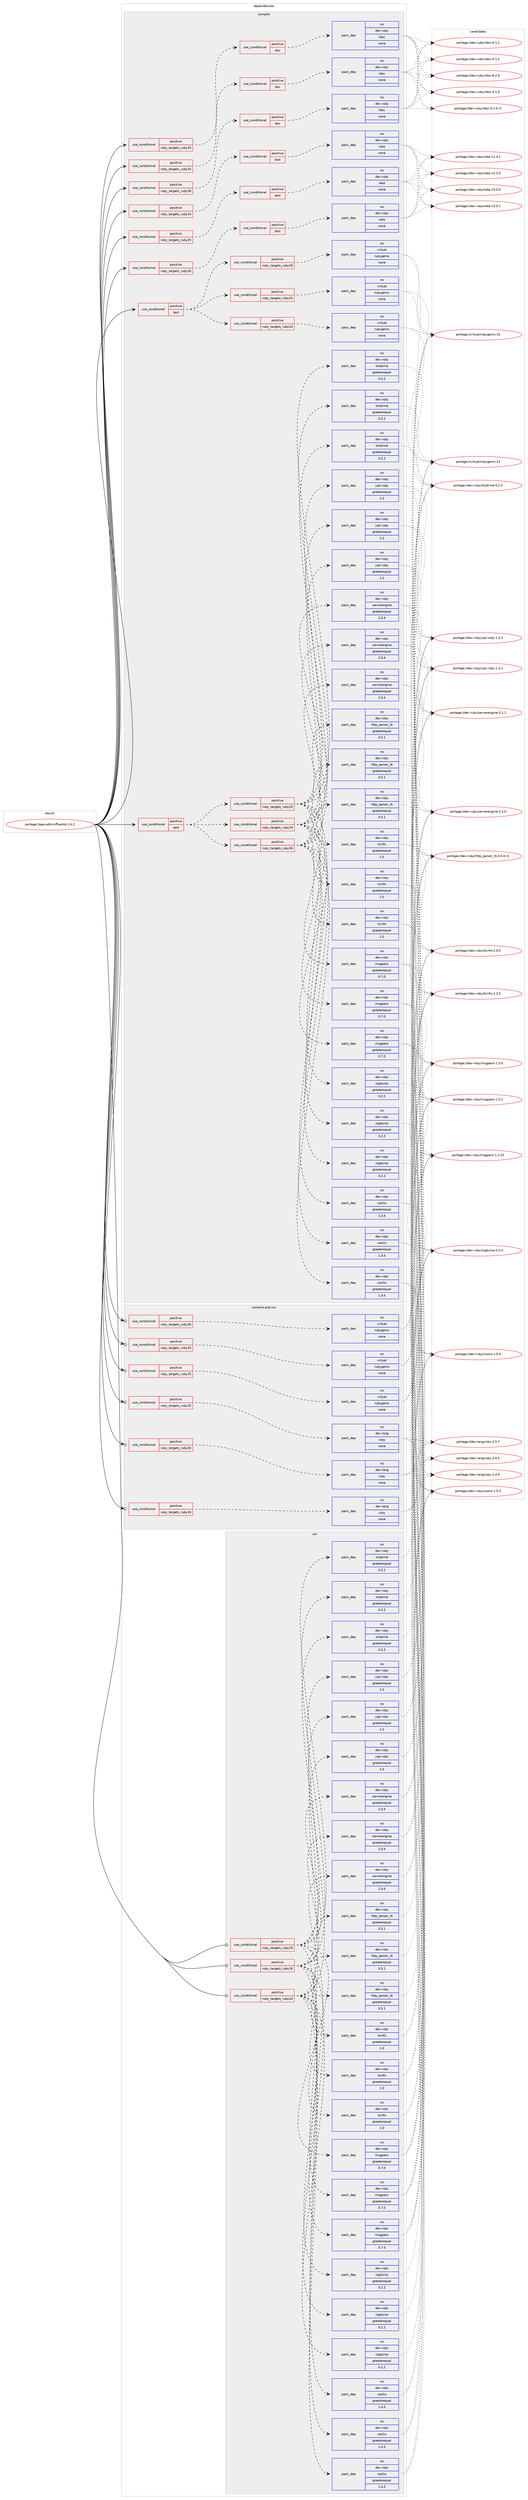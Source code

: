 digraph prolog {

# *************
# Graph options
# *************

newrank=true;
concentrate=true;
compound=true;
graph [rankdir=LR,fontname=Helvetica,fontsize=10,ranksep=1.5];#, ranksep=2.5, nodesep=0.2];
edge  [arrowhead=vee];
node  [fontname=Helvetica,fontsize=10];

# **********
# The ebuild
# **********

subgraph cluster_leftcol {
color=gray;
rank=same;
label=<<i>ebuild</i>>;
id [label="portage://app-admin/fluentd-1.4.2", color=red, width=4, href="../app-admin/fluentd-1.4.2.svg"];
}

# ****************
# The dependencies
# ****************

subgraph cluster_midcol {
color=gray;
label=<<i>dependencies</i>>;
subgraph cluster_compile {
fillcolor="#eeeeee";
style=filled;
label=<<i>compile</i>>;
subgraph cond519 {
dependency2432 [label=<<TABLE BORDER="0" CELLBORDER="1" CELLSPACING="0" CELLPADDING="4"><TR><TD ROWSPAN="3" CELLPADDING="10">use_conditional</TD></TR><TR><TD>positive</TD></TR><TR><TD>ruby_targets_ruby24</TD></TR></TABLE>>, shape=none, color=red];
subgraph cond520 {
dependency2433 [label=<<TABLE BORDER="0" CELLBORDER="1" CELLSPACING="0" CELLPADDING="4"><TR><TD ROWSPAN="3" CELLPADDING="10">use_conditional</TD></TR><TR><TD>positive</TD></TR><TR><TD>doc</TD></TR></TABLE>>, shape=none, color=red];
subgraph pack1868 {
dependency2434 [label=<<TABLE BORDER="0" CELLBORDER="1" CELLSPACING="0" CELLPADDING="4" WIDTH="220"><TR><TD ROWSPAN="6" CELLPADDING="30">pack_dep</TD></TR><TR><TD WIDTH="110">no</TD></TR><TR><TD>dev-ruby</TD></TR><TR><TD>rdoc</TD></TR><TR><TD>none</TD></TR><TR><TD></TD></TR></TABLE>>, shape=none, color=blue];
}
dependency2433:e -> dependency2434:w [weight=20,style="dashed",arrowhead="vee"];
}
dependency2432:e -> dependency2433:w [weight=20,style="dashed",arrowhead="vee"];
}
id:e -> dependency2432:w [weight=20,style="solid",arrowhead="vee"];
subgraph cond521 {
dependency2435 [label=<<TABLE BORDER="0" CELLBORDER="1" CELLSPACING="0" CELLPADDING="4"><TR><TD ROWSPAN="3" CELLPADDING="10">use_conditional</TD></TR><TR><TD>positive</TD></TR><TR><TD>ruby_targets_ruby24</TD></TR></TABLE>>, shape=none, color=red];
subgraph cond522 {
dependency2436 [label=<<TABLE BORDER="0" CELLBORDER="1" CELLSPACING="0" CELLPADDING="4"><TR><TD ROWSPAN="3" CELLPADDING="10">use_conditional</TD></TR><TR><TD>positive</TD></TR><TR><TD>test</TD></TR></TABLE>>, shape=none, color=red];
subgraph pack1869 {
dependency2437 [label=<<TABLE BORDER="0" CELLBORDER="1" CELLSPACING="0" CELLPADDING="4" WIDTH="220"><TR><TD ROWSPAN="6" CELLPADDING="30">pack_dep</TD></TR><TR><TD WIDTH="110">no</TD></TR><TR><TD>dev-ruby</TD></TR><TR><TD>rake</TD></TR><TR><TD>none</TD></TR><TR><TD></TD></TR></TABLE>>, shape=none, color=blue];
}
dependency2436:e -> dependency2437:w [weight=20,style="dashed",arrowhead="vee"];
}
dependency2435:e -> dependency2436:w [weight=20,style="dashed",arrowhead="vee"];
}
id:e -> dependency2435:w [weight=20,style="solid",arrowhead="vee"];
subgraph cond523 {
dependency2438 [label=<<TABLE BORDER="0" CELLBORDER="1" CELLSPACING="0" CELLPADDING="4"><TR><TD ROWSPAN="3" CELLPADDING="10">use_conditional</TD></TR><TR><TD>positive</TD></TR><TR><TD>ruby_targets_ruby25</TD></TR></TABLE>>, shape=none, color=red];
subgraph cond524 {
dependency2439 [label=<<TABLE BORDER="0" CELLBORDER="1" CELLSPACING="0" CELLPADDING="4"><TR><TD ROWSPAN="3" CELLPADDING="10">use_conditional</TD></TR><TR><TD>positive</TD></TR><TR><TD>doc</TD></TR></TABLE>>, shape=none, color=red];
subgraph pack1870 {
dependency2440 [label=<<TABLE BORDER="0" CELLBORDER="1" CELLSPACING="0" CELLPADDING="4" WIDTH="220"><TR><TD ROWSPAN="6" CELLPADDING="30">pack_dep</TD></TR><TR><TD WIDTH="110">no</TD></TR><TR><TD>dev-ruby</TD></TR><TR><TD>rdoc</TD></TR><TR><TD>none</TD></TR><TR><TD></TD></TR></TABLE>>, shape=none, color=blue];
}
dependency2439:e -> dependency2440:w [weight=20,style="dashed",arrowhead="vee"];
}
dependency2438:e -> dependency2439:w [weight=20,style="dashed",arrowhead="vee"];
}
id:e -> dependency2438:w [weight=20,style="solid",arrowhead="vee"];
subgraph cond525 {
dependency2441 [label=<<TABLE BORDER="0" CELLBORDER="1" CELLSPACING="0" CELLPADDING="4"><TR><TD ROWSPAN="3" CELLPADDING="10">use_conditional</TD></TR><TR><TD>positive</TD></TR><TR><TD>ruby_targets_ruby25</TD></TR></TABLE>>, shape=none, color=red];
subgraph cond526 {
dependency2442 [label=<<TABLE BORDER="0" CELLBORDER="1" CELLSPACING="0" CELLPADDING="4"><TR><TD ROWSPAN="3" CELLPADDING="10">use_conditional</TD></TR><TR><TD>positive</TD></TR><TR><TD>test</TD></TR></TABLE>>, shape=none, color=red];
subgraph pack1871 {
dependency2443 [label=<<TABLE BORDER="0" CELLBORDER="1" CELLSPACING="0" CELLPADDING="4" WIDTH="220"><TR><TD ROWSPAN="6" CELLPADDING="30">pack_dep</TD></TR><TR><TD WIDTH="110">no</TD></TR><TR><TD>dev-ruby</TD></TR><TR><TD>rake</TD></TR><TR><TD>none</TD></TR><TR><TD></TD></TR></TABLE>>, shape=none, color=blue];
}
dependency2442:e -> dependency2443:w [weight=20,style="dashed",arrowhead="vee"];
}
dependency2441:e -> dependency2442:w [weight=20,style="dashed",arrowhead="vee"];
}
id:e -> dependency2441:w [weight=20,style="solid",arrowhead="vee"];
subgraph cond527 {
dependency2444 [label=<<TABLE BORDER="0" CELLBORDER="1" CELLSPACING="0" CELLPADDING="4"><TR><TD ROWSPAN="3" CELLPADDING="10">use_conditional</TD></TR><TR><TD>positive</TD></TR><TR><TD>ruby_targets_ruby26</TD></TR></TABLE>>, shape=none, color=red];
subgraph cond528 {
dependency2445 [label=<<TABLE BORDER="0" CELLBORDER="1" CELLSPACING="0" CELLPADDING="4"><TR><TD ROWSPAN="3" CELLPADDING="10">use_conditional</TD></TR><TR><TD>positive</TD></TR><TR><TD>doc</TD></TR></TABLE>>, shape=none, color=red];
subgraph pack1872 {
dependency2446 [label=<<TABLE BORDER="0" CELLBORDER="1" CELLSPACING="0" CELLPADDING="4" WIDTH="220"><TR><TD ROWSPAN="6" CELLPADDING="30">pack_dep</TD></TR><TR><TD WIDTH="110">no</TD></TR><TR><TD>dev-ruby</TD></TR><TR><TD>rdoc</TD></TR><TR><TD>none</TD></TR><TR><TD></TD></TR></TABLE>>, shape=none, color=blue];
}
dependency2445:e -> dependency2446:w [weight=20,style="dashed",arrowhead="vee"];
}
dependency2444:e -> dependency2445:w [weight=20,style="dashed",arrowhead="vee"];
}
id:e -> dependency2444:w [weight=20,style="solid",arrowhead="vee"];
subgraph cond529 {
dependency2447 [label=<<TABLE BORDER="0" CELLBORDER="1" CELLSPACING="0" CELLPADDING="4"><TR><TD ROWSPAN="3" CELLPADDING="10">use_conditional</TD></TR><TR><TD>positive</TD></TR><TR><TD>ruby_targets_ruby26</TD></TR></TABLE>>, shape=none, color=red];
subgraph cond530 {
dependency2448 [label=<<TABLE BORDER="0" CELLBORDER="1" CELLSPACING="0" CELLPADDING="4"><TR><TD ROWSPAN="3" CELLPADDING="10">use_conditional</TD></TR><TR><TD>positive</TD></TR><TR><TD>test</TD></TR></TABLE>>, shape=none, color=red];
subgraph pack1873 {
dependency2449 [label=<<TABLE BORDER="0" CELLBORDER="1" CELLSPACING="0" CELLPADDING="4" WIDTH="220"><TR><TD ROWSPAN="6" CELLPADDING="30">pack_dep</TD></TR><TR><TD WIDTH="110">no</TD></TR><TR><TD>dev-ruby</TD></TR><TR><TD>rake</TD></TR><TR><TD>none</TD></TR><TR><TD></TD></TR></TABLE>>, shape=none, color=blue];
}
dependency2448:e -> dependency2449:w [weight=20,style="dashed",arrowhead="vee"];
}
dependency2447:e -> dependency2448:w [weight=20,style="dashed",arrowhead="vee"];
}
id:e -> dependency2447:w [weight=20,style="solid",arrowhead="vee"];
subgraph cond531 {
dependency2450 [label=<<TABLE BORDER="0" CELLBORDER="1" CELLSPACING="0" CELLPADDING="4"><TR><TD ROWSPAN="3" CELLPADDING="10">use_conditional</TD></TR><TR><TD>positive</TD></TR><TR><TD>test</TD></TR></TABLE>>, shape=none, color=red];
subgraph cond532 {
dependency2451 [label=<<TABLE BORDER="0" CELLBORDER="1" CELLSPACING="0" CELLPADDING="4"><TR><TD ROWSPAN="3" CELLPADDING="10">use_conditional</TD></TR><TR><TD>positive</TD></TR><TR><TD>ruby_targets_ruby24</TD></TR></TABLE>>, shape=none, color=red];
subgraph pack1874 {
dependency2452 [label=<<TABLE BORDER="0" CELLBORDER="1" CELLSPACING="0" CELLPADDING="4" WIDTH="220"><TR><TD ROWSPAN="6" CELLPADDING="30">pack_dep</TD></TR><TR><TD WIDTH="110">no</TD></TR><TR><TD>dev-ruby</TD></TR><TR><TD>msgpack</TD></TR><TR><TD>greaterequal</TD></TR><TR><TD>0.7.0</TD></TR></TABLE>>, shape=none, color=blue];
}
dependency2451:e -> dependency2452:w [weight=20,style="dashed",arrowhead="vee"];
subgraph pack1875 {
dependency2453 [label=<<TABLE BORDER="0" CELLBORDER="1" CELLSPACING="0" CELLPADDING="4" WIDTH="220"><TR><TD ROWSPAN="6" CELLPADDING="30">pack_dep</TD></TR><TR><TD WIDTH="110">no</TD></TR><TR><TD>dev-ruby</TD></TR><TR><TD>yajl-ruby</TD></TR><TR><TD>greaterequal</TD></TR><TR><TD>1.0</TD></TR></TABLE>>, shape=none, color=blue];
}
dependency2451:e -> dependency2453:w [weight=20,style="dashed",arrowhead="vee"];
subgraph pack1876 {
dependency2454 [label=<<TABLE BORDER="0" CELLBORDER="1" CELLSPACING="0" CELLPADDING="4" WIDTH="220"><TR><TD ROWSPAN="6" CELLPADDING="30">pack_dep</TD></TR><TR><TD WIDTH="110">no</TD></TR><TR><TD>dev-ruby</TD></TR><TR><TD>coolio</TD></TR><TR><TD>greaterequal</TD></TR><TR><TD>1.4.5</TD></TR></TABLE>>, shape=none, color=blue];
}
dependency2451:e -> dependency2454:w [weight=20,style="dashed",arrowhead="vee"];
subgraph pack1877 {
dependency2455 [label=<<TABLE BORDER="0" CELLBORDER="1" CELLSPACING="0" CELLPADDING="4" WIDTH="220"><TR><TD ROWSPAN="6" CELLPADDING="30">pack_dep</TD></TR><TR><TD WIDTH="110">no</TD></TR><TR><TD>dev-ruby</TD></TR><TR><TD>serverengine</TD></TR><TR><TD>greaterequal</TD></TR><TR><TD>2.0.4</TD></TR></TABLE>>, shape=none, color=blue];
}
dependency2451:e -> dependency2455:w [weight=20,style="dashed",arrowhead="vee"];
subgraph pack1878 {
dependency2456 [label=<<TABLE BORDER="0" CELLBORDER="1" CELLSPACING="0" CELLPADDING="4" WIDTH="220"><TR><TD ROWSPAN="6" CELLPADDING="30">pack_dep</TD></TR><TR><TD WIDTH="110">no</TD></TR><TR><TD>dev-ruby</TD></TR><TR><TD>http_parser_rb</TD></TR><TR><TD>greaterequal</TD></TR><TR><TD>0.5.1</TD></TR></TABLE>>, shape=none, color=blue];
}
dependency2451:e -> dependency2456:w [weight=20,style="dashed",arrowhead="vee"];
subgraph pack1879 {
dependency2457 [label=<<TABLE BORDER="0" CELLBORDER="1" CELLSPACING="0" CELLPADDING="4" WIDTH="220"><TR><TD ROWSPAN="6" CELLPADDING="30">pack_dep</TD></TR><TR><TD WIDTH="110">no</TD></TR><TR><TD>dev-ruby</TD></TR><TR><TD>sigdump</TD></TR><TR><TD>greaterequal</TD></TR><TR><TD>0.2.2</TD></TR></TABLE>>, shape=none, color=blue];
}
dependency2451:e -> dependency2457:w [weight=20,style="dashed",arrowhead="vee"];
subgraph pack1880 {
dependency2458 [label=<<TABLE BORDER="0" CELLBORDER="1" CELLSPACING="0" CELLPADDING="4" WIDTH="220"><TR><TD ROWSPAN="6" CELLPADDING="30">pack_dep</TD></TR><TR><TD WIDTH="110">no</TD></TR><TR><TD>dev-ruby</TD></TR><TR><TD>tzinfo</TD></TR><TR><TD>greaterequal</TD></TR><TR><TD>1.0</TD></TR></TABLE>>, shape=none, color=blue];
}
dependency2451:e -> dependency2458:w [weight=20,style="dashed",arrowhead="vee"];
subgraph pack1881 {
dependency2459 [label=<<TABLE BORDER="0" CELLBORDER="1" CELLSPACING="0" CELLPADDING="4" WIDTH="220"><TR><TD ROWSPAN="6" CELLPADDING="30">pack_dep</TD></TR><TR><TD WIDTH="110">no</TD></TR><TR><TD>dev-ruby</TD></TR><TR><TD>strptime</TD></TR><TR><TD>greaterequal</TD></TR><TR><TD>0.2.2</TD></TR></TABLE>>, shape=none, color=blue];
}
dependency2451:e -> dependency2459:w [weight=20,style="dashed",arrowhead="vee"];
}
dependency2450:e -> dependency2451:w [weight=20,style="dashed",arrowhead="vee"];
subgraph cond533 {
dependency2460 [label=<<TABLE BORDER="0" CELLBORDER="1" CELLSPACING="0" CELLPADDING="4"><TR><TD ROWSPAN="3" CELLPADDING="10">use_conditional</TD></TR><TR><TD>positive</TD></TR><TR><TD>ruby_targets_ruby25</TD></TR></TABLE>>, shape=none, color=red];
subgraph pack1882 {
dependency2461 [label=<<TABLE BORDER="0" CELLBORDER="1" CELLSPACING="0" CELLPADDING="4" WIDTH="220"><TR><TD ROWSPAN="6" CELLPADDING="30">pack_dep</TD></TR><TR><TD WIDTH="110">no</TD></TR><TR><TD>dev-ruby</TD></TR><TR><TD>msgpack</TD></TR><TR><TD>greaterequal</TD></TR><TR><TD>0.7.0</TD></TR></TABLE>>, shape=none, color=blue];
}
dependency2460:e -> dependency2461:w [weight=20,style="dashed",arrowhead="vee"];
subgraph pack1883 {
dependency2462 [label=<<TABLE BORDER="0" CELLBORDER="1" CELLSPACING="0" CELLPADDING="4" WIDTH="220"><TR><TD ROWSPAN="6" CELLPADDING="30">pack_dep</TD></TR><TR><TD WIDTH="110">no</TD></TR><TR><TD>dev-ruby</TD></TR><TR><TD>yajl-ruby</TD></TR><TR><TD>greaterequal</TD></TR><TR><TD>1.0</TD></TR></TABLE>>, shape=none, color=blue];
}
dependency2460:e -> dependency2462:w [weight=20,style="dashed",arrowhead="vee"];
subgraph pack1884 {
dependency2463 [label=<<TABLE BORDER="0" CELLBORDER="1" CELLSPACING="0" CELLPADDING="4" WIDTH="220"><TR><TD ROWSPAN="6" CELLPADDING="30">pack_dep</TD></TR><TR><TD WIDTH="110">no</TD></TR><TR><TD>dev-ruby</TD></TR><TR><TD>coolio</TD></TR><TR><TD>greaterequal</TD></TR><TR><TD>1.4.5</TD></TR></TABLE>>, shape=none, color=blue];
}
dependency2460:e -> dependency2463:w [weight=20,style="dashed",arrowhead="vee"];
subgraph pack1885 {
dependency2464 [label=<<TABLE BORDER="0" CELLBORDER="1" CELLSPACING="0" CELLPADDING="4" WIDTH="220"><TR><TD ROWSPAN="6" CELLPADDING="30">pack_dep</TD></TR><TR><TD WIDTH="110">no</TD></TR><TR><TD>dev-ruby</TD></TR><TR><TD>serverengine</TD></TR><TR><TD>greaterequal</TD></TR><TR><TD>2.0.4</TD></TR></TABLE>>, shape=none, color=blue];
}
dependency2460:e -> dependency2464:w [weight=20,style="dashed",arrowhead="vee"];
subgraph pack1886 {
dependency2465 [label=<<TABLE BORDER="0" CELLBORDER="1" CELLSPACING="0" CELLPADDING="4" WIDTH="220"><TR><TD ROWSPAN="6" CELLPADDING="30">pack_dep</TD></TR><TR><TD WIDTH="110">no</TD></TR><TR><TD>dev-ruby</TD></TR><TR><TD>http_parser_rb</TD></TR><TR><TD>greaterequal</TD></TR><TR><TD>0.5.1</TD></TR></TABLE>>, shape=none, color=blue];
}
dependency2460:e -> dependency2465:w [weight=20,style="dashed",arrowhead="vee"];
subgraph pack1887 {
dependency2466 [label=<<TABLE BORDER="0" CELLBORDER="1" CELLSPACING="0" CELLPADDING="4" WIDTH="220"><TR><TD ROWSPAN="6" CELLPADDING="30">pack_dep</TD></TR><TR><TD WIDTH="110">no</TD></TR><TR><TD>dev-ruby</TD></TR><TR><TD>sigdump</TD></TR><TR><TD>greaterequal</TD></TR><TR><TD>0.2.2</TD></TR></TABLE>>, shape=none, color=blue];
}
dependency2460:e -> dependency2466:w [weight=20,style="dashed",arrowhead="vee"];
subgraph pack1888 {
dependency2467 [label=<<TABLE BORDER="0" CELLBORDER="1" CELLSPACING="0" CELLPADDING="4" WIDTH="220"><TR><TD ROWSPAN="6" CELLPADDING="30">pack_dep</TD></TR><TR><TD WIDTH="110">no</TD></TR><TR><TD>dev-ruby</TD></TR><TR><TD>tzinfo</TD></TR><TR><TD>greaterequal</TD></TR><TR><TD>1.0</TD></TR></TABLE>>, shape=none, color=blue];
}
dependency2460:e -> dependency2467:w [weight=20,style="dashed",arrowhead="vee"];
subgraph pack1889 {
dependency2468 [label=<<TABLE BORDER="0" CELLBORDER="1" CELLSPACING="0" CELLPADDING="4" WIDTH="220"><TR><TD ROWSPAN="6" CELLPADDING="30">pack_dep</TD></TR><TR><TD WIDTH="110">no</TD></TR><TR><TD>dev-ruby</TD></TR><TR><TD>strptime</TD></TR><TR><TD>greaterequal</TD></TR><TR><TD>0.2.2</TD></TR></TABLE>>, shape=none, color=blue];
}
dependency2460:e -> dependency2468:w [weight=20,style="dashed",arrowhead="vee"];
}
dependency2450:e -> dependency2460:w [weight=20,style="dashed",arrowhead="vee"];
subgraph cond534 {
dependency2469 [label=<<TABLE BORDER="0" CELLBORDER="1" CELLSPACING="0" CELLPADDING="4"><TR><TD ROWSPAN="3" CELLPADDING="10">use_conditional</TD></TR><TR><TD>positive</TD></TR><TR><TD>ruby_targets_ruby26</TD></TR></TABLE>>, shape=none, color=red];
subgraph pack1890 {
dependency2470 [label=<<TABLE BORDER="0" CELLBORDER="1" CELLSPACING="0" CELLPADDING="4" WIDTH="220"><TR><TD ROWSPAN="6" CELLPADDING="30">pack_dep</TD></TR><TR><TD WIDTH="110">no</TD></TR><TR><TD>dev-ruby</TD></TR><TR><TD>msgpack</TD></TR><TR><TD>greaterequal</TD></TR><TR><TD>0.7.0</TD></TR></TABLE>>, shape=none, color=blue];
}
dependency2469:e -> dependency2470:w [weight=20,style="dashed",arrowhead="vee"];
subgraph pack1891 {
dependency2471 [label=<<TABLE BORDER="0" CELLBORDER="1" CELLSPACING="0" CELLPADDING="4" WIDTH="220"><TR><TD ROWSPAN="6" CELLPADDING="30">pack_dep</TD></TR><TR><TD WIDTH="110">no</TD></TR><TR><TD>dev-ruby</TD></TR><TR><TD>yajl-ruby</TD></TR><TR><TD>greaterequal</TD></TR><TR><TD>1.0</TD></TR></TABLE>>, shape=none, color=blue];
}
dependency2469:e -> dependency2471:w [weight=20,style="dashed",arrowhead="vee"];
subgraph pack1892 {
dependency2472 [label=<<TABLE BORDER="0" CELLBORDER="1" CELLSPACING="0" CELLPADDING="4" WIDTH="220"><TR><TD ROWSPAN="6" CELLPADDING="30">pack_dep</TD></TR><TR><TD WIDTH="110">no</TD></TR><TR><TD>dev-ruby</TD></TR><TR><TD>coolio</TD></TR><TR><TD>greaterequal</TD></TR><TR><TD>1.4.5</TD></TR></TABLE>>, shape=none, color=blue];
}
dependency2469:e -> dependency2472:w [weight=20,style="dashed",arrowhead="vee"];
subgraph pack1893 {
dependency2473 [label=<<TABLE BORDER="0" CELLBORDER="1" CELLSPACING="0" CELLPADDING="4" WIDTH="220"><TR><TD ROWSPAN="6" CELLPADDING="30">pack_dep</TD></TR><TR><TD WIDTH="110">no</TD></TR><TR><TD>dev-ruby</TD></TR><TR><TD>serverengine</TD></TR><TR><TD>greaterequal</TD></TR><TR><TD>2.0.4</TD></TR></TABLE>>, shape=none, color=blue];
}
dependency2469:e -> dependency2473:w [weight=20,style="dashed",arrowhead="vee"];
subgraph pack1894 {
dependency2474 [label=<<TABLE BORDER="0" CELLBORDER="1" CELLSPACING="0" CELLPADDING="4" WIDTH="220"><TR><TD ROWSPAN="6" CELLPADDING="30">pack_dep</TD></TR><TR><TD WIDTH="110">no</TD></TR><TR><TD>dev-ruby</TD></TR><TR><TD>http_parser_rb</TD></TR><TR><TD>greaterequal</TD></TR><TR><TD>0.5.1</TD></TR></TABLE>>, shape=none, color=blue];
}
dependency2469:e -> dependency2474:w [weight=20,style="dashed",arrowhead="vee"];
subgraph pack1895 {
dependency2475 [label=<<TABLE BORDER="0" CELLBORDER="1" CELLSPACING="0" CELLPADDING="4" WIDTH="220"><TR><TD ROWSPAN="6" CELLPADDING="30">pack_dep</TD></TR><TR><TD WIDTH="110">no</TD></TR><TR><TD>dev-ruby</TD></TR><TR><TD>sigdump</TD></TR><TR><TD>greaterequal</TD></TR><TR><TD>0.2.2</TD></TR></TABLE>>, shape=none, color=blue];
}
dependency2469:e -> dependency2475:w [weight=20,style="dashed",arrowhead="vee"];
subgraph pack1896 {
dependency2476 [label=<<TABLE BORDER="0" CELLBORDER="1" CELLSPACING="0" CELLPADDING="4" WIDTH="220"><TR><TD ROWSPAN="6" CELLPADDING="30">pack_dep</TD></TR><TR><TD WIDTH="110">no</TD></TR><TR><TD>dev-ruby</TD></TR><TR><TD>tzinfo</TD></TR><TR><TD>greaterequal</TD></TR><TR><TD>1.0</TD></TR></TABLE>>, shape=none, color=blue];
}
dependency2469:e -> dependency2476:w [weight=20,style="dashed",arrowhead="vee"];
subgraph pack1897 {
dependency2477 [label=<<TABLE BORDER="0" CELLBORDER="1" CELLSPACING="0" CELLPADDING="4" WIDTH="220"><TR><TD ROWSPAN="6" CELLPADDING="30">pack_dep</TD></TR><TR><TD WIDTH="110">no</TD></TR><TR><TD>dev-ruby</TD></TR><TR><TD>strptime</TD></TR><TR><TD>greaterequal</TD></TR><TR><TD>0.2.2</TD></TR></TABLE>>, shape=none, color=blue];
}
dependency2469:e -> dependency2477:w [weight=20,style="dashed",arrowhead="vee"];
}
dependency2450:e -> dependency2469:w [weight=20,style="dashed",arrowhead="vee"];
}
id:e -> dependency2450:w [weight=20,style="solid",arrowhead="vee"];
subgraph cond535 {
dependency2478 [label=<<TABLE BORDER="0" CELLBORDER="1" CELLSPACING="0" CELLPADDING="4"><TR><TD ROWSPAN="3" CELLPADDING="10">use_conditional</TD></TR><TR><TD>positive</TD></TR><TR><TD>test</TD></TR></TABLE>>, shape=none, color=red];
subgraph cond536 {
dependency2479 [label=<<TABLE BORDER="0" CELLBORDER="1" CELLSPACING="0" CELLPADDING="4"><TR><TD ROWSPAN="3" CELLPADDING="10">use_conditional</TD></TR><TR><TD>positive</TD></TR><TR><TD>ruby_targets_ruby24</TD></TR></TABLE>>, shape=none, color=red];
subgraph pack1898 {
dependency2480 [label=<<TABLE BORDER="0" CELLBORDER="1" CELLSPACING="0" CELLPADDING="4" WIDTH="220"><TR><TD ROWSPAN="6" CELLPADDING="30">pack_dep</TD></TR><TR><TD WIDTH="110">no</TD></TR><TR><TD>virtual</TD></TR><TR><TD>rubygems</TD></TR><TR><TD>none</TD></TR><TR><TD></TD></TR></TABLE>>, shape=none, color=blue];
}
dependency2479:e -> dependency2480:w [weight=20,style="dashed",arrowhead="vee"];
}
dependency2478:e -> dependency2479:w [weight=20,style="dashed",arrowhead="vee"];
subgraph cond537 {
dependency2481 [label=<<TABLE BORDER="0" CELLBORDER="1" CELLSPACING="0" CELLPADDING="4"><TR><TD ROWSPAN="3" CELLPADDING="10">use_conditional</TD></TR><TR><TD>positive</TD></TR><TR><TD>ruby_targets_ruby25</TD></TR></TABLE>>, shape=none, color=red];
subgraph pack1899 {
dependency2482 [label=<<TABLE BORDER="0" CELLBORDER="1" CELLSPACING="0" CELLPADDING="4" WIDTH="220"><TR><TD ROWSPAN="6" CELLPADDING="30">pack_dep</TD></TR><TR><TD WIDTH="110">no</TD></TR><TR><TD>virtual</TD></TR><TR><TD>rubygems</TD></TR><TR><TD>none</TD></TR><TR><TD></TD></TR></TABLE>>, shape=none, color=blue];
}
dependency2481:e -> dependency2482:w [weight=20,style="dashed",arrowhead="vee"];
}
dependency2478:e -> dependency2481:w [weight=20,style="dashed",arrowhead="vee"];
subgraph cond538 {
dependency2483 [label=<<TABLE BORDER="0" CELLBORDER="1" CELLSPACING="0" CELLPADDING="4"><TR><TD ROWSPAN="3" CELLPADDING="10">use_conditional</TD></TR><TR><TD>positive</TD></TR><TR><TD>ruby_targets_ruby26</TD></TR></TABLE>>, shape=none, color=red];
subgraph pack1900 {
dependency2484 [label=<<TABLE BORDER="0" CELLBORDER="1" CELLSPACING="0" CELLPADDING="4" WIDTH="220"><TR><TD ROWSPAN="6" CELLPADDING="30">pack_dep</TD></TR><TR><TD WIDTH="110">no</TD></TR><TR><TD>virtual</TD></TR><TR><TD>rubygems</TD></TR><TR><TD>none</TD></TR><TR><TD></TD></TR></TABLE>>, shape=none, color=blue];
}
dependency2483:e -> dependency2484:w [weight=20,style="dashed",arrowhead="vee"];
}
dependency2478:e -> dependency2483:w [weight=20,style="dashed",arrowhead="vee"];
}
id:e -> dependency2478:w [weight=20,style="solid",arrowhead="vee"];
}
subgraph cluster_compileandrun {
fillcolor="#eeeeee";
style=filled;
label=<<i>compile and run</i>>;
subgraph cond539 {
dependency2485 [label=<<TABLE BORDER="0" CELLBORDER="1" CELLSPACING="0" CELLPADDING="4"><TR><TD ROWSPAN="3" CELLPADDING="10">use_conditional</TD></TR><TR><TD>positive</TD></TR><TR><TD>ruby_targets_ruby24</TD></TR></TABLE>>, shape=none, color=red];
subgraph pack1901 {
dependency2486 [label=<<TABLE BORDER="0" CELLBORDER="1" CELLSPACING="0" CELLPADDING="4" WIDTH="220"><TR><TD ROWSPAN="6" CELLPADDING="30">pack_dep</TD></TR><TR><TD WIDTH="110">no</TD></TR><TR><TD>dev-lang</TD></TR><TR><TD>ruby</TD></TR><TR><TD>none</TD></TR><TR><TD></TD></TR></TABLE>>, shape=none, color=blue];
}
dependency2485:e -> dependency2486:w [weight=20,style="dashed",arrowhead="vee"];
}
id:e -> dependency2485:w [weight=20,style="solid",arrowhead="odotvee"];
subgraph cond540 {
dependency2487 [label=<<TABLE BORDER="0" CELLBORDER="1" CELLSPACING="0" CELLPADDING="4"><TR><TD ROWSPAN="3" CELLPADDING="10">use_conditional</TD></TR><TR><TD>positive</TD></TR><TR><TD>ruby_targets_ruby24</TD></TR></TABLE>>, shape=none, color=red];
subgraph pack1902 {
dependency2488 [label=<<TABLE BORDER="0" CELLBORDER="1" CELLSPACING="0" CELLPADDING="4" WIDTH="220"><TR><TD ROWSPAN="6" CELLPADDING="30">pack_dep</TD></TR><TR><TD WIDTH="110">no</TD></TR><TR><TD>virtual</TD></TR><TR><TD>rubygems</TD></TR><TR><TD>none</TD></TR><TR><TD></TD></TR></TABLE>>, shape=none, color=blue];
}
dependency2487:e -> dependency2488:w [weight=20,style="dashed",arrowhead="vee"];
}
id:e -> dependency2487:w [weight=20,style="solid",arrowhead="odotvee"];
subgraph cond541 {
dependency2489 [label=<<TABLE BORDER="0" CELLBORDER="1" CELLSPACING="0" CELLPADDING="4"><TR><TD ROWSPAN="3" CELLPADDING="10">use_conditional</TD></TR><TR><TD>positive</TD></TR><TR><TD>ruby_targets_ruby25</TD></TR></TABLE>>, shape=none, color=red];
subgraph pack1903 {
dependency2490 [label=<<TABLE BORDER="0" CELLBORDER="1" CELLSPACING="0" CELLPADDING="4" WIDTH="220"><TR><TD ROWSPAN="6" CELLPADDING="30">pack_dep</TD></TR><TR><TD WIDTH="110">no</TD></TR><TR><TD>dev-lang</TD></TR><TR><TD>ruby</TD></TR><TR><TD>none</TD></TR><TR><TD></TD></TR></TABLE>>, shape=none, color=blue];
}
dependency2489:e -> dependency2490:w [weight=20,style="dashed",arrowhead="vee"];
}
id:e -> dependency2489:w [weight=20,style="solid",arrowhead="odotvee"];
subgraph cond542 {
dependency2491 [label=<<TABLE BORDER="0" CELLBORDER="1" CELLSPACING="0" CELLPADDING="4"><TR><TD ROWSPAN="3" CELLPADDING="10">use_conditional</TD></TR><TR><TD>positive</TD></TR><TR><TD>ruby_targets_ruby25</TD></TR></TABLE>>, shape=none, color=red];
subgraph pack1904 {
dependency2492 [label=<<TABLE BORDER="0" CELLBORDER="1" CELLSPACING="0" CELLPADDING="4" WIDTH="220"><TR><TD ROWSPAN="6" CELLPADDING="30">pack_dep</TD></TR><TR><TD WIDTH="110">no</TD></TR><TR><TD>virtual</TD></TR><TR><TD>rubygems</TD></TR><TR><TD>none</TD></TR><TR><TD></TD></TR></TABLE>>, shape=none, color=blue];
}
dependency2491:e -> dependency2492:w [weight=20,style="dashed",arrowhead="vee"];
}
id:e -> dependency2491:w [weight=20,style="solid",arrowhead="odotvee"];
subgraph cond543 {
dependency2493 [label=<<TABLE BORDER="0" CELLBORDER="1" CELLSPACING="0" CELLPADDING="4"><TR><TD ROWSPAN="3" CELLPADDING="10">use_conditional</TD></TR><TR><TD>positive</TD></TR><TR><TD>ruby_targets_ruby26</TD></TR></TABLE>>, shape=none, color=red];
subgraph pack1905 {
dependency2494 [label=<<TABLE BORDER="0" CELLBORDER="1" CELLSPACING="0" CELLPADDING="4" WIDTH="220"><TR><TD ROWSPAN="6" CELLPADDING="30">pack_dep</TD></TR><TR><TD WIDTH="110">no</TD></TR><TR><TD>dev-lang</TD></TR><TR><TD>ruby</TD></TR><TR><TD>none</TD></TR><TR><TD></TD></TR></TABLE>>, shape=none, color=blue];
}
dependency2493:e -> dependency2494:w [weight=20,style="dashed",arrowhead="vee"];
}
id:e -> dependency2493:w [weight=20,style="solid",arrowhead="odotvee"];
subgraph cond544 {
dependency2495 [label=<<TABLE BORDER="0" CELLBORDER="1" CELLSPACING="0" CELLPADDING="4"><TR><TD ROWSPAN="3" CELLPADDING="10">use_conditional</TD></TR><TR><TD>positive</TD></TR><TR><TD>ruby_targets_ruby26</TD></TR></TABLE>>, shape=none, color=red];
subgraph pack1906 {
dependency2496 [label=<<TABLE BORDER="0" CELLBORDER="1" CELLSPACING="0" CELLPADDING="4" WIDTH="220"><TR><TD ROWSPAN="6" CELLPADDING="30">pack_dep</TD></TR><TR><TD WIDTH="110">no</TD></TR><TR><TD>virtual</TD></TR><TR><TD>rubygems</TD></TR><TR><TD>none</TD></TR><TR><TD></TD></TR></TABLE>>, shape=none, color=blue];
}
dependency2495:e -> dependency2496:w [weight=20,style="dashed",arrowhead="vee"];
}
id:e -> dependency2495:w [weight=20,style="solid",arrowhead="odotvee"];
}
subgraph cluster_run {
fillcolor="#eeeeee";
style=filled;
label=<<i>run</i>>;
subgraph cond545 {
dependency2497 [label=<<TABLE BORDER="0" CELLBORDER="1" CELLSPACING="0" CELLPADDING="4"><TR><TD ROWSPAN="3" CELLPADDING="10">use_conditional</TD></TR><TR><TD>positive</TD></TR><TR><TD>ruby_targets_ruby24</TD></TR></TABLE>>, shape=none, color=red];
subgraph pack1907 {
dependency2498 [label=<<TABLE BORDER="0" CELLBORDER="1" CELLSPACING="0" CELLPADDING="4" WIDTH="220"><TR><TD ROWSPAN="6" CELLPADDING="30">pack_dep</TD></TR><TR><TD WIDTH="110">no</TD></TR><TR><TD>dev-ruby</TD></TR><TR><TD>msgpack</TD></TR><TR><TD>greaterequal</TD></TR><TR><TD>0.7.0</TD></TR></TABLE>>, shape=none, color=blue];
}
dependency2497:e -> dependency2498:w [weight=20,style="dashed",arrowhead="vee"];
subgraph pack1908 {
dependency2499 [label=<<TABLE BORDER="0" CELLBORDER="1" CELLSPACING="0" CELLPADDING="4" WIDTH="220"><TR><TD ROWSPAN="6" CELLPADDING="30">pack_dep</TD></TR><TR><TD WIDTH="110">no</TD></TR><TR><TD>dev-ruby</TD></TR><TR><TD>yajl-ruby</TD></TR><TR><TD>greaterequal</TD></TR><TR><TD>1.0</TD></TR></TABLE>>, shape=none, color=blue];
}
dependency2497:e -> dependency2499:w [weight=20,style="dashed",arrowhead="vee"];
subgraph pack1909 {
dependency2500 [label=<<TABLE BORDER="0" CELLBORDER="1" CELLSPACING="0" CELLPADDING="4" WIDTH="220"><TR><TD ROWSPAN="6" CELLPADDING="30">pack_dep</TD></TR><TR><TD WIDTH="110">no</TD></TR><TR><TD>dev-ruby</TD></TR><TR><TD>coolio</TD></TR><TR><TD>greaterequal</TD></TR><TR><TD>1.4.5</TD></TR></TABLE>>, shape=none, color=blue];
}
dependency2497:e -> dependency2500:w [weight=20,style="dashed",arrowhead="vee"];
subgraph pack1910 {
dependency2501 [label=<<TABLE BORDER="0" CELLBORDER="1" CELLSPACING="0" CELLPADDING="4" WIDTH="220"><TR><TD ROWSPAN="6" CELLPADDING="30">pack_dep</TD></TR><TR><TD WIDTH="110">no</TD></TR><TR><TD>dev-ruby</TD></TR><TR><TD>serverengine</TD></TR><TR><TD>greaterequal</TD></TR><TR><TD>2.0.4</TD></TR></TABLE>>, shape=none, color=blue];
}
dependency2497:e -> dependency2501:w [weight=20,style="dashed",arrowhead="vee"];
subgraph pack1911 {
dependency2502 [label=<<TABLE BORDER="0" CELLBORDER="1" CELLSPACING="0" CELLPADDING="4" WIDTH="220"><TR><TD ROWSPAN="6" CELLPADDING="30">pack_dep</TD></TR><TR><TD WIDTH="110">no</TD></TR><TR><TD>dev-ruby</TD></TR><TR><TD>http_parser_rb</TD></TR><TR><TD>greaterequal</TD></TR><TR><TD>0.5.1</TD></TR></TABLE>>, shape=none, color=blue];
}
dependency2497:e -> dependency2502:w [weight=20,style="dashed",arrowhead="vee"];
subgraph pack1912 {
dependency2503 [label=<<TABLE BORDER="0" CELLBORDER="1" CELLSPACING="0" CELLPADDING="4" WIDTH="220"><TR><TD ROWSPAN="6" CELLPADDING="30">pack_dep</TD></TR><TR><TD WIDTH="110">no</TD></TR><TR><TD>dev-ruby</TD></TR><TR><TD>sigdump</TD></TR><TR><TD>greaterequal</TD></TR><TR><TD>0.2.2</TD></TR></TABLE>>, shape=none, color=blue];
}
dependency2497:e -> dependency2503:w [weight=20,style="dashed",arrowhead="vee"];
subgraph pack1913 {
dependency2504 [label=<<TABLE BORDER="0" CELLBORDER="1" CELLSPACING="0" CELLPADDING="4" WIDTH="220"><TR><TD ROWSPAN="6" CELLPADDING="30">pack_dep</TD></TR><TR><TD WIDTH="110">no</TD></TR><TR><TD>dev-ruby</TD></TR><TR><TD>tzinfo</TD></TR><TR><TD>greaterequal</TD></TR><TR><TD>1.0</TD></TR></TABLE>>, shape=none, color=blue];
}
dependency2497:e -> dependency2504:w [weight=20,style="dashed",arrowhead="vee"];
subgraph pack1914 {
dependency2505 [label=<<TABLE BORDER="0" CELLBORDER="1" CELLSPACING="0" CELLPADDING="4" WIDTH="220"><TR><TD ROWSPAN="6" CELLPADDING="30">pack_dep</TD></TR><TR><TD WIDTH="110">no</TD></TR><TR><TD>dev-ruby</TD></TR><TR><TD>strptime</TD></TR><TR><TD>greaterequal</TD></TR><TR><TD>0.2.2</TD></TR></TABLE>>, shape=none, color=blue];
}
dependency2497:e -> dependency2505:w [weight=20,style="dashed",arrowhead="vee"];
}
id:e -> dependency2497:w [weight=20,style="solid",arrowhead="odot"];
subgraph cond546 {
dependency2506 [label=<<TABLE BORDER="0" CELLBORDER="1" CELLSPACING="0" CELLPADDING="4"><TR><TD ROWSPAN="3" CELLPADDING="10">use_conditional</TD></TR><TR><TD>positive</TD></TR><TR><TD>ruby_targets_ruby25</TD></TR></TABLE>>, shape=none, color=red];
subgraph pack1915 {
dependency2507 [label=<<TABLE BORDER="0" CELLBORDER="1" CELLSPACING="0" CELLPADDING="4" WIDTH="220"><TR><TD ROWSPAN="6" CELLPADDING="30">pack_dep</TD></TR><TR><TD WIDTH="110">no</TD></TR><TR><TD>dev-ruby</TD></TR><TR><TD>msgpack</TD></TR><TR><TD>greaterequal</TD></TR><TR><TD>0.7.0</TD></TR></TABLE>>, shape=none, color=blue];
}
dependency2506:e -> dependency2507:w [weight=20,style="dashed",arrowhead="vee"];
subgraph pack1916 {
dependency2508 [label=<<TABLE BORDER="0" CELLBORDER="1" CELLSPACING="0" CELLPADDING="4" WIDTH="220"><TR><TD ROWSPAN="6" CELLPADDING="30">pack_dep</TD></TR><TR><TD WIDTH="110">no</TD></TR><TR><TD>dev-ruby</TD></TR><TR><TD>yajl-ruby</TD></TR><TR><TD>greaterequal</TD></TR><TR><TD>1.0</TD></TR></TABLE>>, shape=none, color=blue];
}
dependency2506:e -> dependency2508:w [weight=20,style="dashed",arrowhead="vee"];
subgraph pack1917 {
dependency2509 [label=<<TABLE BORDER="0" CELLBORDER="1" CELLSPACING="0" CELLPADDING="4" WIDTH="220"><TR><TD ROWSPAN="6" CELLPADDING="30">pack_dep</TD></TR><TR><TD WIDTH="110">no</TD></TR><TR><TD>dev-ruby</TD></TR><TR><TD>coolio</TD></TR><TR><TD>greaterequal</TD></TR><TR><TD>1.4.5</TD></TR></TABLE>>, shape=none, color=blue];
}
dependency2506:e -> dependency2509:w [weight=20,style="dashed",arrowhead="vee"];
subgraph pack1918 {
dependency2510 [label=<<TABLE BORDER="0" CELLBORDER="1" CELLSPACING="0" CELLPADDING="4" WIDTH="220"><TR><TD ROWSPAN="6" CELLPADDING="30">pack_dep</TD></TR><TR><TD WIDTH="110">no</TD></TR><TR><TD>dev-ruby</TD></TR><TR><TD>serverengine</TD></TR><TR><TD>greaterequal</TD></TR><TR><TD>2.0.4</TD></TR></TABLE>>, shape=none, color=blue];
}
dependency2506:e -> dependency2510:w [weight=20,style="dashed",arrowhead="vee"];
subgraph pack1919 {
dependency2511 [label=<<TABLE BORDER="0" CELLBORDER="1" CELLSPACING="0" CELLPADDING="4" WIDTH="220"><TR><TD ROWSPAN="6" CELLPADDING="30">pack_dep</TD></TR><TR><TD WIDTH="110">no</TD></TR><TR><TD>dev-ruby</TD></TR><TR><TD>http_parser_rb</TD></TR><TR><TD>greaterequal</TD></TR><TR><TD>0.5.1</TD></TR></TABLE>>, shape=none, color=blue];
}
dependency2506:e -> dependency2511:w [weight=20,style="dashed",arrowhead="vee"];
subgraph pack1920 {
dependency2512 [label=<<TABLE BORDER="0" CELLBORDER="1" CELLSPACING="0" CELLPADDING="4" WIDTH="220"><TR><TD ROWSPAN="6" CELLPADDING="30">pack_dep</TD></TR><TR><TD WIDTH="110">no</TD></TR><TR><TD>dev-ruby</TD></TR><TR><TD>sigdump</TD></TR><TR><TD>greaterequal</TD></TR><TR><TD>0.2.2</TD></TR></TABLE>>, shape=none, color=blue];
}
dependency2506:e -> dependency2512:w [weight=20,style="dashed",arrowhead="vee"];
subgraph pack1921 {
dependency2513 [label=<<TABLE BORDER="0" CELLBORDER="1" CELLSPACING="0" CELLPADDING="4" WIDTH="220"><TR><TD ROWSPAN="6" CELLPADDING="30">pack_dep</TD></TR><TR><TD WIDTH="110">no</TD></TR><TR><TD>dev-ruby</TD></TR><TR><TD>tzinfo</TD></TR><TR><TD>greaterequal</TD></TR><TR><TD>1.0</TD></TR></TABLE>>, shape=none, color=blue];
}
dependency2506:e -> dependency2513:w [weight=20,style="dashed",arrowhead="vee"];
subgraph pack1922 {
dependency2514 [label=<<TABLE BORDER="0" CELLBORDER="1" CELLSPACING="0" CELLPADDING="4" WIDTH="220"><TR><TD ROWSPAN="6" CELLPADDING="30">pack_dep</TD></TR><TR><TD WIDTH="110">no</TD></TR><TR><TD>dev-ruby</TD></TR><TR><TD>strptime</TD></TR><TR><TD>greaterequal</TD></TR><TR><TD>0.2.2</TD></TR></TABLE>>, shape=none, color=blue];
}
dependency2506:e -> dependency2514:w [weight=20,style="dashed",arrowhead="vee"];
}
id:e -> dependency2506:w [weight=20,style="solid",arrowhead="odot"];
subgraph cond547 {
dependency2515 [label=<<TABLE BORDER="0" CELLBORDER="1" CELLSPACING="0" CELLPADDING="4"><TR><TD ROWSPAN="3" CELLPADDING="10">use_conditional</TD></TR><TR><TD>positive</TD></TR><TR><TD>ruby_targets_ruby26</TD></TR></TABLE>>, shape=none, color=red];
subgraph pack1923 {
dependency2516 [label=<<TABLE BORDER="0" CELLBORDER="1" CELLSPACING="0" CELLPADDING="4" WIDTH="220"><TR><TD ROWSPAN="6" CELLPADDING="30">pack_dep</TD></TR><TR><TD WIDTH="110">no</TD></TR><TR><TD>dev-ruby</TD></TR><TR><TD>msgpack</TD></TR><TR><TD>greaterequal</TD></TR><TR><TD>0.7.0</TD></TR></TABLE>>, shape=none, color=blue];
}
dependency2515:e -> dependency2516:w [weight=20,style="dashed",arrowhead="vee"];
subgraph pack1924 {
dependency2517 [label=<<TABLE BORDER="0" CELLBORDER="1" CELLSPACING="0" CELLPADDING="4" WIDTH="220"><TR><TD ROWSPAN="6" CELLPADDING="30">pack_dep</TD></TR><TR><TD WIDTH="110">no</TD></TR><TR><TD>dev-ruby</TD></TR><TR><TD>yajl-ruby</TD></TR><TR><TD>greaterequal</TD></TR><TR><TD>1.0</TD></TR></TABLE>>, shape=none, color=blue];
}
dependency2515:e -> dependency2517:w [weight=20,style="dashed",arrowhead="vee"];
subgraph pack1925 {
dependency2518 [label=<<TABLE BORDER="0" CELLBORDER="1" CELLSPACING="0" CELLPADDING="4" WIDTH="220"><TR><TD ROWSPAN="6" CELLPADDING="30">pack_dep</TD></TR><TR><TD WIDTH="110">no</TD></TR><TR><TD>dev-ruby</TD></TR><TR><TD>coolio</TD></TR><TR><TD>greaterequal</TD></TR><TR><TD>1.4.5</TD></TR></TABLE>>, shape=none, color=blue];
}
dependency2515:e -> dependency2518:w [weight=20,style="dashed",arrowhead="vee"];
subgraph pack1926 {
dependency2519 [label=<<TABLE BORDER="0" CELLBORDER="1" CELLSPACING="0" CELLPADDING="4" WIDTH="220"><TR><TD ROWSPAN="6" CELLPADDING="30">pack_dep</TD></TR><TR><TD WIDTH="110">no</TD></TR><TR><TD>dev-ruby</TD></TR><TR><TD>serverengine</TD></TR><TR><TD>greaterequal</TD></TR><TR><TD>2.0.4</TD></TR></TABLE>>, shape=none, color=blue];
}
dependency2515:e -> dependency2519:w [weight=20,style="dashed",arrowhead="vee"];
subgraph pack1927 {
dependency2520 [label=<<TABLE BORDER="0" CELLBORDER="1" CELLSPACING="0" CELLPADDING="4" WIDTH="220"><TR><TD ROWSPAN="6" CELLPADDING="30">pack_dep</TD></TR><TR><TD WIDTH="110">no</TD></TR><TR><TD>dev-ruby</TD></TR><TR><TD>http_parser_rb</TD></TR><TR><TD>greaterequal</TD></TR><TR><TD>0.5.1</TD></TR></TABLE>>, shape=none, color=blue];
}
dependency2515:e -> dependency2520:w [weight=20,style="dashed",arrowhead="vee"];
subgraph pack1928 {
dependency2521 [label=<<TABLE BORDER="0" CELLBORDER="1" CELLSPACING="0" CELLPADDING="4" WIDTH="220"><TR><TD ROWSPAN="6" CELLPADDING="30">pack_dep</TD></TR><TR><TD WIDTH="110">no</TD></TR><TR><TD>dev-ruby</TD></TR><TR><TD>sigdump</TD></TR><TR><TD>greaterequal</TD></TR><TR><TD>0.2.2</TD></TR></TABLE>>, shape=none, color=blue];
}
dependency2515:e -> dependency2521:w [weight=20,style="dashed",arrowhead="vee"];
subgraph pack1929 {
dependency2522 [label=<<TABLE BORDER="0" CELLBORDER="1" CELLSPACING="0" CELLPADDING="4" WIDTH="220"><TR><TD ROWSPAN="6" CELLPADDING="30">pack_dep</TD></TR><TR><TD WIDTH="110">no</TD></TR><TR><TD>dev-ruby</TD></TR><TR><TD>tzinfo</TD></TR><TR><TD>greaterequal</TD></TR><TR><TD>1.0</TD></TR></TABLE>>, shape=none, color=blue];
}
dependency2515:e -> dependency2522:w [weight=20,style="dashed",arrowhead="vee"];
subgraph pack1930 {
dependency2523 [label=<<TABLE BORDER="0" CELLBORDER="1" CELLSPACING="0" CELLPADDING="4" WIDTH="220"><TR><TD ROWSPAN="6" CELLPADDING="30">pack_dep</TD></TR><TR><TD WIDTH="110">no</TD></TR><TR><TD>dev-ruby</TD></TR><TR><TD>strptime</TD></TR><TR><TD>greaterequal</TD></TR><TR><TD>0.2.2</TD></TR></TABLE>>, shape=none, color=blue];
}
dependency2515:e -> dependency2523:w [weight=20,style="dashed",arrowhead="vee"];
}
id:e -> dependency2515:w [weight=20,style="solid",arrowhead="odot"];
}
}

# **************
# The candidates
# **************

subgraph cluster_choices {
rank=same;
color=gray;
label=<<i>candidates</i>>;

subgraph choice1868 {
color=black;
nodesep=1;
choiceportage10010111845114117981214711410011199455346494648 [label="portage://dev-ruby/rdoc-5.1.0", color=red, width=4,href="../dev-ruby/rdoc-5.1.0.svg"];
choiceportage100101118451141179812147114100111994553464946484511449 [label="portage://dev-ruby/rdoc-5.1.0-r1", color=red, width=4,href="../dev-ruby/rdoc-5.1.0-r1.svg"];
choiceportage10010111845114117981214711410011199455446494649 [label="portage://dev-ruby/rdoc-6.1.1", color=red, width=4,href="../dev-ruby/rdoc-6.1.1.svg"];
choiceportage10010111845114117981214711410011199455446494650 [label="portage://dev-ruby/rdoc-6.1.2", color=red, width=4,href="../dev-ruby/rdoc-6.1.2.svg"];
choiceportage10010111845114117981214711410011199455446504648 [label="portage://dev-ruby/rdoc-6.2.0", color=red, width=4,href="../dev-ruby/rdoc-6.2.0.svg"];
dependency2434:e -> choiceportage10010111845114117981214711410011199455346494648:w [style=dotted,weight="100"];
dependency2434:e -> choiceportage100101118451141179812147114100111994553464946484511449:w [style=dotted,weight="100"];
dependency2434:e -> choiceportage10010111845114117981214711410011199455446494649:w [style=dotted,weight="100"];
dependency2434:e -> choiceportage10010111845114117981214711410011199455446494650:w [style=dotted,weight="100"];
dependency2434:e -> choiceportage10010111845114117981214711410011199455446504648:w [style=dotted,weight="100"];
}
subgraph choice1869 {
color=black;
nodesep=1;
choiceportage1001011184511411798121471149710710145495046514649 [label="portage://dev-ruby/rake-12.3.1", color=red, width=4,href="../dev-ruby/rake-12.3.1.svg"];
choiceportage1001011184511411798121471149710710145495046514651 [label="portage://dev-ruby/rake-12.3.3", color=red, width=4,href="../dev-ruby/rake-12.3.3.svg"];
choiceportage1001011184511411798121471149710710145495146484648 [label="portage://dev-ruby/rake-13.0.0", color=red, width=4,href="../dev-ruby/rake-13.0.0.svg"];
choiceportage1001011184511411798121471149710710145495146484649 [label="portage://dev-ruby/rake-13.0.1", color=red, width=4,href="../dev-ruby/rake-13.0.1.svg"];
dependency2437:e -> choiceportage1001011184511411798121471149710710145495046514649:w [style=dotted,weight="100"];
dependency2437:e -> choiceportage1001011184511411798121471149710710145495046514651:w [style=dotted,weight="100"];
dependency2437:e -> choiceportage1001011184511411798121471149710710145495146484648:w [style=dotted,weight="100"];
dependency2437:e -> choiceportage1001011184511411798121471149710710145495146484649:w [style=dotted,weight="100"];
}
subgraph choice1870 {
color=black;
nodesep=1;
choiceportage10010111845114117981214711410011199455346494648 [label="portage://dev-ruby/rdoc-5.1.0", color=red, width=4,href="../dev-ruby/rdoc-5.1.0.svg"];
choiceportage100101118451141179812147114100111994553464946484511449 [label="portage://dev-ruby/rdoc-5.1.0-r1", color=red, width=4,href="../dev-ruby/rdoc-5.1.0-r1.svg"];
choiceportage10010111845114117981214711410011199455446494649 [label="portage://dev-ruby/rdoc-6.1.1", color=red, width=4,href="../dev-ruby/rdoc-6.1.1.svg"];
choiceportage10010111845114117981214711410011199455446494650 [label="portage://dev-ruby/rdoc-6.1.2", color=red, width=4,href="../dev-ruby/rdoc-6.1.2.svg"];
choiceportage10010111845114117981214711410011199455446504648 [label="portage://dev-ruby/rdoc-6.2.0", color=red, width=4,href="../dev-ruby/rdoc-6.2.0.svg"];
dependency2440:e -> choiceportage10010111845114117981214711410011199455346494648:w [style=dotted,weight="100"];
dependency2440:e -> choiceportage100101118451141179812147114100111994553464946484511449:w [style=dotted,weight="100"];
dependency2440:e -> choiceportage10010111845114117981214711410011199455446494649:w [style=dotted,weight="100"];
dependency2440:e -> choiceportage10010111845114117981214711410011199455446494650:w [style=dotted,weight="100"];
dependency2440:e -> choiceportage10010111845114117981214711410011199455446504648:w [style=dotted,weight="100"];
}
subgraph choice1871 {
color=black;
nodesep=1;
choiceportage1001011184511411798121471149710710145495046514649 [label="portage://dev-ruby/rake-12.3.1", color=red, width=4,href="../dev-ruby/rake-12.3.1.svg"];
choiceportage1001011184511411798121471149710710145495046514651 [label="portage://dev-ruby/rake-12.3.3", color=red, width=4,href="../dev-ruby/rake-12.3.3.svg"];
choiceportage1001011184511411798121471149710710145495146484648 [label="portage://dev-ruby/rake-13.0.0", color=red, width=4,href="../dev-ruby/rake-13.0.0.svg"];
choiceportage1001011184511411798121471149710710145495146484649 [label="portage://dev-ruby/rake-13.0.1", color=red, width=4,href="../dev-ruby/rake-13.0.1.svg"];
dependency2443:e -> choiceportage1001011184511411798121471149710710145495046514649:w [style=dotted,weight="100"];
dependency2443:e -> choiceportage1001011184511411798121471149710710145495046514651:w [style=dotted,weight="100"];
dependency2443:e -> choiceportage1001011184511411798121471149710710145495146484648:w [style=dotted,weight="100"];
dependency2443:e -> choiceportage1001011184511411798121471149710710145495146484649:w [style=dotted,weight="100"];
}
subgraph choice1872 {
color=black;
nodesep=1;
choiceportage10010111845114117981214711410011199455346494648 [label="portage://dev-ruby/rdoc-5.1.0", color=red, width=4,href="../dev-ruby/rdoc-5.1.0.svg"];
choiceportage100101118451141179812147114100111994553464946484511449 [label="portage://dev-ruby/rdoc-5.1.0-r1", color=red, width=4,href="../dev-ruby/rdoc-5.1.0-r1.svg"];
choiceportage10010111845114117981214711410011199455446494649 [label="portage://dev-ruby/rdoc-6.1.1", color=red, width=4,href="../dev-ruby/rdoc-6.1.1.svg"];
choiceportage10010111845114117981214711410011199455446494650 [label="portage://dev-ruby/rdoc-6.1.2", color=red, width=4,href="../dev-ruby/rdoc-6.1.2.svg"];
choiceportage10010111845114117981214711410011199455446504648 [label="portage://dev-ruby/rdoc-6.2.0", color=red, width=4,href="../dev-ruby/rdoc-6.2.0.svg"];
dependency2446:e -> choiceportage10010111845114117981214711410011199455346494648:w [style=dotted,weight="100"];
dependency2446:e -> choiceportage100101118451141179812147114100111994553464946484511449:w [style=dotted,weight="100"];
dependency2446:e -> choiceportage10010111845114117981214711410011199455446494649:w [style=dotted,weight="100"];
dependency2446:e -> choiceportage10010111845114117981214711410011199455446494650:w [style=dotted,weight="100"];
dependency2446:e -> choiceportage10010111845114117981214711410011199455446504648:w [style=dotted,weight="100"];
}
subgraph choice1873 {
color=black;
nodesep=1;
choiceportage1001011184511411798121471149710710145495046514649 [label="portage://dev-ruby/rake-12.3.1", color=red, width=4,href="../dev-ruby/rake-12.3.1.svg"];
choiceportage1001011184511411798121471149710710145495046514651 [label="portage://dev-ruby/rake-12.3.3", color=red, width=4,href="../dev-ruby/rake-12.3.3.svg"];
choiceportage1001011184511411798121471149710710145495146484648 [label="portage://dev-ruby/rake-13.0.0", color=red, width=4,href="../dev-ruby/rake-13.0.0.svg"];
choiceportage1001011184511411798121471149710710145495146484649 [label="portage://dev-ruby/rake-13.0.1", color=red, width=4,href="../dev-ruby/rake-13.0.1.svg"];
dependency2449:e -> choiceportage1001011184511411798121471149710710145495046514649:w [style=dotted,weight="100"];
dependency2449:e -> choiceportage1001011184511411798121471149710710145495046514651:w [style=dotted,weight="100"];
dependency2449:e -> choiceportage1001011184511411798121471149710710145495146484648:w [style=dotted,weight="100"];
dependency2449:e -> choiceportage1001011184511411798121471149710710145495146484649:w [style=dotted,weight="100"];
}
subgraph choice1874 {
color=black;
nodesep=1;
choiceportage100101118451141179812147109115103112979910745494650464948 [label="portage://dev-ruby/msgpack-1.2.10", color=red, width=4,href="../dev-ruby/msgpack-1.2.10.svg"];
choiceportage1001011184511411798121471091151031129799107454946514648 [label="portage://dev-ruby/msgpack-1.3.0", color=red, width=4,href="../dev-ruby/msgpack-1.3.0.svg"];
choiceportage1001011184511411798121471091151031129799107454946514649 [label="portage://dev-ruby/msgpack-1.3.1", color=red, width=4,href="../dev-ruby/msgpack-1.3.1.svg"];
dependency2452:e -> choiceportage100101118451141179812147109115103112979910745494650464948:w [style=dotted,weight="100"];
dependency2452:e -> choiceportage1001011184511411798121471091151031129799107454946514648:w [style=dotted,weight="100"];
dependency2452:e -> choiceportage1001011184511411798121471091151031129799107454946514649:w [style=dotted,weight="100"];
}
subgraph choice1875 {
color=black;
nodesep=1;
choiceportage100101118451141179812147121971061084511411798121454946514649 [label="portage://dev-ruby/yajl-ruby-1.3.1", color=red, width=4,href="../dev-ruby/yajl-ruby-1.3.1.svg"];
choiceportage100101118451141179812147121971061084511411798121454946524649 [label="portage://dev-ruby/yajl-ruby-1.4.1", color=red, width=4,href="../dev-ruby/yajl-ruby-1.4.1.svg"];
dependency2453:e -> choiceportage100101118451141179812147121971061084511411798121454946514649:w [style=dotted,weight="100"];
dependency2453:e -> choiceportage100101118451141179812147121971061084511411798121454946524649:w [style=dotted,weight="100"];
}
subgraph choice1876 {
color=black;
nodesep=1;
choiceportage10010111845114117981214799111111108105111454946534651 [label="portage://dev-ruby/coolio-1.5.3", color=red, width=4,href="../dev-ruby/coolio-1.5.3.svg"];
choiceportage10010111845114117981214799111111108105111454946534652 [label="portage://dev-ruby/coolio-1.5.4", color=red, width=4,href="../dev-ruby/coolio-1.5.4.svg"];
dependency2454:e -> choiceportage10010111845114117981214799111111108105111454946534651:w [style=dotted,weight="100"];
dependency2454:e -> choiceportage10010111845114117981214799111111108105111454946534652:w [style=dotted,weight="100"];
}
subgraph choice1877 {
color=black;
nodesep=1;
choiceportage100101118451141179812147115101114118101114101110103105110101455046494649 [label="portage://dev-ruby/serverengine-2.1.1", color=red, width=4,href="../dev-ruby/serverengine-2.1.1.svg"];
choiceportage100101118451141179812147115101114118101114101110103105110101455046504648 [label="portage://dev-ruby/serverengine-2.2.0", color=red, width=4,href="../dev-ruby/serverengine-2.2.0.svg"];
dependency2455:e -> choiceportage100101118451141179812147115101114118101114101110103105110101455046494649:w [style=dotted,weight="100"];
dependency2455:e -> choiceportage100101118451141179812147115101114118101114101110103105110101455046504648:w [style=dotted,weight="100"];
}
subgraph choice1878 {
color=black;
nodesep=1;
choiceportage100101118451141179812147104116116112951129711411510111495114984548465446484511449 [label="portage://dev-ruby/http_parser_rb-0.6.0-r1", color=red, width=4,href="../dev-ruby/http_parser_rb-0.6.0-r1.svg"];
dependency2456:e -> choiceportage100101118451141179812147104116116112951129711411510111495114984548465446484511449:w [style=dotted,weight="100"];
}
subgraph choice1879 {
color=black;
nodesep=1;
choiceportage100101118451141179812147115105103100117109112454846504652 [label="portage://dev-ruby/sigdump-0.2.4", color=red, width=4,href="../dev-ruby/sigdump-0.2.4.svg"];
dependency2457:e -> choiceportage100101118451141179812147115105103100117109112454846504652:w [style=dotted,weight="100"];
}
subgraph choice1880 {
color=black;
nodesep=1;
choiceportage100101118451141179812147116122105110102111454946504653 [label="portage://dev-ruby/tzinfo-1.2.5", color=red, width=4,href="../dev-ruby/tzinfo-1.2.5.svg"];
choiceportage100101118451141179812147116122105110102111455046484648 [label="portage://dev-ruby/tzinfo-2.0.0", color=red, width=4,href="../dev-ruby/tzinfo-2.0.0.svg"];
dependency2458:e -> choiceportage100101118451141179812147116122105110102111454946504653:w [style=dotted,weight="100"];
dependency2458:e -> choiceportage100101118451141179812147116122105110102111455046484648:w [style=dotted,weight="100"];
}
subgraph choice1881 {
color=black;
nodesep=1;
choiceportage100101118451141179812147115116114112116105109101454846504651 [label="portage://dev-ruby/strptime-0.2.3", color=red, width=4,href="../dev-ruby/strptime-0.2.3.svg"];
dependency2459:e -> choiceportage100101118451141179812147115116114112116105109101454846504651:w [style=dotted,weight="100"];
}
subgraph choice1882 {
color=black;
nodesep=1;
choiceportage100101118451141179812147109115103112979910745494650464948 [label="portage://dev-ruby/msgpack-1.2.10", color=red, width=4,href="../dev-ruby/msgpack-1.2.10.svg"];
choiceportage1001011184511411798121471091151031129799107454946514648 [label="portage://dev-ruby/msgpack-1.3.0", color=red, width=4,href="../dev-ruby/msgpack-1.3.0.svg"];
choiceportage1001011184511411798121471091151031129799107454946514649 [label="portage://dev-ruby/msgpack-1.3.1", color=red, width=4,href="../dev-ruby/msgpack-1.3.1.svg"];
dependency2461:e -> choiceportage100101118451141179812147109115103112979910745494650464948:w [style=dotted,weight="100"];
dependency2461:e -> choiceportage1001011184511411798121471091151031129799107454946514648:w [style=dotted,weight="100"];
dependency2461:e -> choiceportage1001011184511411798121471091151031129799107454946514649:w [style=dotted,weight="100"];
}
subgraph choice1883 {
color=black;
nodesep=1;
choiceportage100101118451141179812147121971061084511411798121454946514649 [label="portage://dev-ruby/yajl-ruby-1.3.1", color=red, width=4,href="../dev-ruby/yajl-ruby-1.3.1.svg"];
choiceportage100101118451141179812147121971061084511411798121454946524649 [label="portage://dev-ruby/yajl-ruby-1.4.1", color=red, width=4,href="../dev-ruby/yajl-ruby-1.4.1.svg"];
dependency2462:e -> choiceportage100101118451141179812147121971061084511411798121454946514649:w [style=dotted,weight="100"];
dependency2462:e -> choiceportage100101118451141179812147121971061084511411798121454946524649:w [style=dotted,weight="100"];
}
subgraph choice1884 {
color=black;
nodesep=1;
choiceportage10010111845114117981214799111111108105111454946534651 [label="portage://dev-ruby/coolio-1.5.3", color=red, width=4,href="../dev-ruby/coolio-1.5.3.svg"];
choiceportage10010111845114117981214799111111108105111454946534652 [label="portage://dev-ruby/coolio-1.5.4", color=red, width=4,href="../dev-ruby/coolio-1.5.4.svg"];
dependency2463:e -> choiceportage10010111845114117981214799111111108105111454946534651:w [style=dotted,weight="100"];
dependency2463:e -> choiceportage10010111845114117981214799111111108105111454946534652:w [style=dotted,weight="100"];
}
subgraph choice1885 {
color=black;
nodesep=1;
choiceportage100101118451141179812147115101114118101114101110103105110101455046494649 [label="portage://dev-ruby/serverengine-2.1.1", color=red, width=4,href="../dev-ruby/serverengine-2.1.1.svg"];
choiceportage100101118451141179812147115101114118101114101110103105110101455046504648 [label="portage://dev-ruby/serverengine-2.2.0", color=red, width=4,href="../dev-ruby/serverengine-2.2.0.svg"];
dependency2464:e -> choiceportage100101118451141179812147115101114118101114101110103105110101455046494649:w [style=dotted,weight="100"];
dependency2464:e -> choiceportage100101118451141179812147115101114118101114101110103105110101455046504648:w [style=dotted,weight="100"];
}
subgraph choice1886 {
color=black;
nodesep=1;
choiceportage100101118451141179812147104116116112951129711411510111495114984548465446484511449 [label="portage://dev-ruby/http_parser_rb-0.6.0-r1", color=red, width=4,href="../dev-ruby/http_parser_rb-0.6.0-r1.svg"];
dependency2465:e -> choiceportage100101118451141179812147104116116112951129711411510111495114984548465446484511449:w [style=dotted,weight="100"];
}
subgraph choice1887 {
color=black;
nodesep=1;
choiceportage100101118451141179812147115105103100117109112454846504652 [label="portage://dev-ruby/sigdump-0.2.4", color=red, width=4,href="../dev-ruby/sigdump-0.2.4.svg"];
dependency2466:e -> choiceportage100101118451141179812147115105103100117109112454846504652:w [style=dotted,weight="100"];
}
subgraph choice1888 {
color=black;
nodesep=1;
choiceportage100101118451141179812147116122105110102111454946504653 [label="portage://dev-ruby/tzinfo-1.2.5", color=red, width=4,href="../dev-ruby/tzinfo-1.2.5.svg"];
choiceportage100101118451141179812147116122105110102111455046484648 [label="portage://dev-ruby/tzinfo-2.0.0", color=red, width=4,href="../dev-ruby/tzinfo-2.0.0.svg"];
dependency2467:e -> choiceportage100101118451141179812147116122105110102111454946504653:w [style=dotted,weight="100"];
dependency2467:e -> choiceportage100101118451141179812147116122105110102111455046484648:w [style=dotted,weight="100"];
}
subgraph choice1889 {
color=black;
nodesep=1;
choiceportage100101118451141179812147115116114112116105109101454846504651 [label="portage://dev-ruby/strptime-0.2.3", color=red, width=4,href="../dev-ruby/strptime-0.2.3.svg"];
dependency2468:e -> choiceportage100101118451141179812147115116114112116105109101454846504651:w [style=dotted,weight="100"];
}
subgraph choice1890 {
color=black;
nodesep=1;
choiceportage100101118451141179812147109115103112979910745494650464948 [label="portage://dev-ruby/msgpack-1.2.10", color=red, width=4,href="../dev-ruby/msgpack-1.2.10.svg"];
choiceportage1001011184511411798121471091151031129799107454946514648 [label="portage://dev-ruby/msgpack-1.3.0", color=red, width=4,href="../dev-ruby/msgpack-1.3.0.svg"];
choiceportage1001011184511411798121471091151031129799107454946514649 [label="portage://dev-ruby/msgpack-1.3.1", color=red, width=4,href="../dev-ruby/msgpack-1.3.1.svg"];
dependency2470:e -> choiceportage100101118451141179812147109115103112979910745494650464948:w [style=dotted,weight="100"];
dependency2470:e -> choiceportage1001011184511411798121471091151031129799107454946514648:w [style=dotted,weight="100"];
dependency2470:e -> choiceportage1001011184511411798121471091151031129799107454946514649:w [style=dotted,weight="100"];
}
subgraph choice1891 {
color=black;
nodesep=1;
choiceportage100101118451141179812147121971061084511411798121454946514649 [label="portage://dev-ruby/yajl-ruby-1.3.1", color=red, width=4,href="../dev-ruby/yajl-ruby-1.3.1.svg"];
choiceportage100101118451141179812147121971061084511411798121454946524649 [label="portage://dev-ruby/yajl-ruby-1.4.1", color=red, width=4,href="../dev-ruby/yajl-ruby-1.4.1.svg"];
dependency2471:e -> choiceportage100101118451141179812147121971061084511411798121454946514649:w [style=dotted,weight="100"];
dependency2471:e -> choiceportage100101118451141179812147121971061084511411798121454946524649:w [style=dotted,weight="100"];
}
subgraph choice1892 {
color=black;
nodesep=1;
choiceportage10010111845114117981214799111111108105111454946534651 [label="portage://dev-ruby/coolio-1.5.3", color=red, width=4,href="../dev-ruby/coolio-1.5.3.svg"];
choiceportage10010111845114117981214799111111108105111454946534652 [label="portage://dev-ruby/coolio-1.5.4", color=red, width=4,href="../dev-ruby/coolio-1.5.4.svg"];
dependency2472:e -> choiceportage10010111845114117981214799111111108105111454946534651:w [style=dotted,weight="100"];
dependency2472:e -> choiceportage10010111845114117981214799111111108105111454946534652:w [style=dotted,weight="100"];
}
subgraph choice1893 {
color=black;
nodesep=1;
choiceportage100101118451141179812147115101114118101114101110103105110101455046494649 [label="portage://dev-ruby/serverengine-2.1.1", color=red, width=4,href="../dev-ruby/serverengine-2.1.1.svg"];
choiceportage100101118451141179812147115101114118101114101110103105110101455046504648 [label="portage://dev-ruby/serverengine-2.2.0", color=red, width=4,href="../dev-ruby/serverengine-2.2.0.svg"];
dependency2473:e -> choiceportage100101118451141179812147115101114118101114101110103105110101455046494649:w [style=dotted,weight="100"];
dependency2473:e -> choiceportage100101118451141179812147115101114118101114101110103105110101455046504648:w [style=dotted,weight="100"];
}
subgraph choice1894 {
color=black;
nodesep=1;
choiceportage100101118451141179812147104116116112951129711411510111495114984548465446484511449 [label="portage://dev-ruby/http_parser_rb-0.6.0-r1", color=red, width=4,href="../dev-ruby/http_parser_rb-0.6.0-r1.svg"];
dependency2474:e -> choiceportage100101118451141179812147104116116112951129711411510111495114984548465446484511449:w [style=dotted,weight="100"];
}
subgraph choice1895 {
color=black;
nodesep=1;
choiceportage100101118451141179812147115105103100117109112454846504652 [label="portage://dev-ruby/sigdump-0.2.4", color=red, width=4,href="../dev-ruby/sigdump-0.2.4.svg"];
dependency2475:e -> choiceportage100101118451141179812147115105103100117109112454846504652:w [style=dotted,weight="100"];
}
subgraph choice1896 {
color=black;
nodesep=1;
choiceportage100101118451141179812147116122105110102111454946504653 [label="portage://dev-ruby/tzinfo-1.2.5", color=red, width=4,href="../dev-ruby/tzinfo-1.2.5.svg"];
choiceportage100101118451141179812147116122105110102111455046484648 [label="portage://dev-ruby/tzinfo-2.0.0", color=red, width=4,href="../dev-ruby/tzinfo-2.0.0.svg"];
dependency2476:e -> choiceportage100101118451141179812147116122105110102111454946504653:w [style=dotted,weight="100"];
dependency2476:e -> choiceportage100101118451141179812147116122105110102111455046484648:w [style=dotted,weight="100"];
}
subgraph choice1897 {
color=black;
nodesep=1;
choiceportage100101118451141179812147115116114112116105109101454846504651 [label="portage://dev-ruby/strptime-0.2.3", color=red, width=4,href="../dev-ruby/strptime-0.2.3.svg"];
dependency2477:e -> choiceportage100101118451141179812147115116114112116105109101454846504651:w [style=dotted,weight="100"];
}
subgraph choice1898 {
color=black;
nodesep=1;
choiceportage118105114116117971084711411798121103101109115454952 [label="portage://virtual/rubygems-14", color=red, width=4,href="../virtual/rubygems-14.svg"];
choiceportage118105114116117971084711411798121103101109115454953 [label="portage://virtual/rubygems-15", color=red, width=4,href="../virtual/rubygems-15.svg"];
dependency2480:e -> choiceportage118105114116117971084711411798121103101109115454952:w [style=dotted,weight="100"];
dependency2480:e -> choiceportage118105114116117971084711411798121103101109115454953:w [style=dotted,weight="100"];
}
subgraph choice1899 {
color=black;
nodesep=1;
choiceportage118105114116117971084711411798121103101109115454952 [label="portage://virtual/rubygems-14", color=red, width=4,href="../virtual/rubygems-14.svg"];
choiceportage118105114116117971084711411798121103101109115454953 [label="portage://virtual/rubygems-15", color=red, width=4,href="../virtual/rubygems-15.svg"];
dependency2482:e -> choiceportage118105114116117971084711411798121103101109115454952:w [style=dotted,weight="100"];
dependency2482:e -> choiceportage118105114116117971084711411798121103101109115454953:w [style=dotted,weight="100"];
}
subgraph choice1900 {
color=black;
nodesep=1;
choiceportage118105114116117971084711411798121103101109115454952 [label="portage://virtual/rubygems-14", color=red, width=4,href="../virtual/rubygems-14.svg"];
choiceportage118105114116117971084711411798121103101109115454953 [label="portage://virtual/rubygems-15", color=red, width=4,href="../virtual/rubygems-15.svg"];
dependency2484:e -> choiceportage118105114116117971084711411798121103101109115454952:w [style=dotted,weight="100"];
dependency2484:e -> choiceportage118105114116117971084711411798121103101109115454953:w [style=dotted,weight="100"];
}
subgraph choice1901 {
color=black;
nodesep=1;
choiceportage10010111845108971101034711411798121455046524657 [label="portage://dev-lang/ruby-2.4.9", color=red, width=4,href="../dev-lang/ruby-2.4.9.svg"];
choiceportage10010111845108971101034711411798121455046534655 [label="portage://dev-lang/ruby-2.5.7", color=red, width=4,href="../dev-lang/ruby-2.5.7.svg"];
choiceportage10010111845108971101034711411798121455046544653 [label="portage://dev-lang/ruby-2.6.5", color=red, width=4,href="../dev-lang/ruby-2.6.5.svg"];
dependency2486:e -> choiceportage10010111845108971101034711411798121455046524657:w [style=dotted,weight="100"];
dependency2486:e -> choiceportage10010111845108971101034711411798121455046534655:w [style=dotted,weight="100"];
dependency2486:e -> choiceportage10010111845108971101034711411798121455046544653:w [style=dotted,weight="100"];
}
subgraph choice1902 {
color=black;
nodesep=1;
choiceportage118105114116117971084711411798121103101109115454952 [label="portage://virtual/rubygems-14", color=red, width=4,href="../virtual/rubygems-14.svg"];
choiceportage118105114116117971084711411798121103101109115454953 [label="portage://virtual/rubygems-15", color=red, width=4,href="../virtual/rubygems-15.svg"];
dependency2488:e -> choiceportage118105114116117971084711411798121103101109115454952:w [style=dotted,weight="100"];
dependency2488:e -> choiceportage118105114116117971084711411798121103101109115454953:w [style=dotted,weight="100"];
}
subgraph choice1903 {
color=black;
nodesep=1;
choiceportage10010111845108971101034711411798121455046524657 [label="portage://dev-lang/ruby-2.4.9", color=red, width=4,href="../dev-lang/ruby-2.4.9.svg"];
choiceportage10010111845108971101034711411798121455046534655 [label="portage://dev-lang/ruby-2.5.7", color=red, width=4,href="../dev-lang/ruby-2.5.7.svg"];
choiceportage10010111845108971101034711411798121455046544653 [label="portage://dev-lang/ruby-2.6.5", color=red, width=4,href="../dev-lang/ruby-2.6.5.svg"];
dependency2490:e -> choiceportage10010111845108971101034711411798121455046524657:w [style=dotted,weight="100"];
dependency2490:e -> choiceportage10010111845108971101034711411798121455046534655:w [style=dotted,weight="100"];
dependency2490:e -> choiceportage10010111845108971101034711411798121455046544653:w [style=dotted,weight="100"];
}
subgraph choice1904 {
color=black;
nodesep=1;
choiceportage118105114116117971084711411798121103101109115454952 [label="portage://virtual/rubygems-14", color=red, width=4,href="../virtual/rubygems-14.svg"];
choiceportage118105114116117971084711411798121103101109115454953 [label="portage://virtual/rubygems-15", color=red, width=4,href="../virtual/rubygems-15.svg"];
dependency2492:e -> choiceportage118105114116117971084711411798121103101109115454952:w [style=dotted,weight="100"];
dependency2492:e -> choiceportage118105114116117971084711411798121103101109115454953:w [style=dotted,weight="100"];
}
subgraph choice1905 {
color=black;
nodesep=1;
choiceportage10010111845108971101034711411798121455046524657 [label="portage://dev-lang/ruby-2.4.9", color=red, width=4,href="../dev-lang/ruby-2.4.9.svg"];
choiceportage10010111845108971101034711411798121455046534655 [label="portage://dev-lang/ruby-2.5.7", color=red, width=4,href="../dev-lang/ruby-2.5.7.svg"];
choiceportage10010111845108971101034711411798121455046544653 [label="portage://dev-lang/ruby-2.6.5", color=red, width=4,href="../dev-lang/ruby-2.6.5.svg"];
dependency2494:e -> choiceportage10010111845108971101034711411798121455046524657:w [style=dotted,weight="100"];
dependency2494:e -> choiceportage10010111845108971101034711411798121455046534655:w [style=dotted,weight="100"];
dependency2494:e -> choiceportage10010111845108971101034711411798121455046544653:w [style=dotted,weight="100"];
}
subgraph choice1906 {
color=black;
nodesep=1;
choiceportage118105114116117971084711411798121103101109115454952 [label="portage://virtual/rubygems-14", color=red, width=4,href="../virtual/rubygems-14.svg"];
choiceportage118105114116117971084711411798121103101109115454953 [label="portage://virtual/rubygems-15", color=red, width=4,href="../virtual/rubygems-15.svg"];
dependency2496:e -> choiceportage118105114116117971084711411798121103101109115454952:w [style=dotted,weight="100"];
dependency2496:e -> choiceportage118105114116117971084711411798121103101109115454953:w [style=dotted,weight="100"];
}
subgraph choice1907 {
color=black;
nodesep=1;
choiceportage100101118451141179812147109115103112979910745494650464948 [label="portage://dev-ruby/msgpack-1.2.10", color=red, width=4,href="../dev-ruby/msgpack-1.2.10.svg"];
choiceportage1001011184511411798121471091151031129799107454946514648 [label="portage://dev-ruby/msgpack-1.3.0", color=red, width=4,href="../dev-ruby/msgpack-1.3.0.svg"];
choiceportage1001011184511411798121471091151031129799107454946514649 [label="portage://dev-ruby/msgpack-1.3.1", color=red, width=4,href="../dev-ruby/msgpack-1.3.1.svg"];
dependency2498:e -> choiceportage100101118451141179812147109115103112979910745494650464948:w [style=dotted,weight="100"];
dependency2498:e -> choiceportage1001011184511411798121471091151031129799107454946514648:w [style=dotted,weight="100"];
dependency2498:e -> choiceportage1001011184511411798121471091151031129799107454946514649:w [style=dotted,weight="100"];
}
subgraph choice1908 {
color=black;
nodesep=1;
choiceportage100101118451141179812147121971061084511411798121454946514649 [label="portage://dev-ruby/yajl-ruby-1.3.1", color=red, width=4,href="../dev-ruby/yajl-ruby-1.3.1.svg"];
choiceportage100101118451141179812147121971061084511411798121454946524649 [label="portage://dev-ruby/yajl-ruby-1.4.1", color=red, width=4,href="../dev-ruby/yajl-ruby-1.4.1.svg"];
dependency2499:e -> choiceportage100101118451141179812147121971061084511411798121454946514649:w [style=dotted,weight="100"];
dependency2499:e -> choiceportage100101118451141179812147121971061084511411798121454946524649:w [style=dotted,weight="100"];
}
subgraph choice1909 {
color=black;
nodesep=1;
choiceportage10010111845114117981214799111111108105111454946534651 [label="portage://dev-ruby/coolio-1.5.3", color=red, width=4,href="../dev-ruby/coolio-1.5.3.svg"];
choiceportage10010111845114117981214799111111108105111454946534652 [label="portage://dev-ruby/coolio-1.5.4", color=red, width=4,href="../dev-ruby/coolio-1.5.4.svg"];
dependency2500:e -> choiceportage10010111845114117981214799111111108105111454946534651:w [style=dotted,weight="100"];
dependency2500:e -> choiceportage10010111845114117981214799111111108105111454946534652:w [style=dotted,weight="100"];
}
subgraph choice1910 {
color=black;
nodesep=1;
choiceportage100101118451141179812147115101114118101114101110103105110101455046494649 [label="portage://dev-ruby/serverengine-2.1.1", color=red, width=4,href="../dev-ruby/serverengine-2.1.1.svg"];
choiceportage100101118451141179812147115101114118101114101110103105110101455046504648 [label="portage://dev-ruby/serverengine-2.2.0", color=red, width=4,href="../dev-ruby/serverengine-2.2.0.svg"];
dependency2501:e -> choiceportage100101118451141179812147115101114118101114101110103105110101455046494649:w [style=dotted,weight="100"];
dependency2501:e -> choiceportage100101118451141179812147115101114118101114101110103105110101455046504648:w [style=dotted,weight="100"];
}
subgraph choice1911 {
color=black;
nodesep=1;
choiceportage100101118451141179812147104116116112951129711411510111495114984548465446484511449 [label="portage://dev-ruby/http_parser_rb-0.6.0-r1", color=red, width=4,href="../dev-ruby/http_parser_rb-0.6.0-r1.svg"];
dependency2502:e -> choiceportage100101118451141179812147104116116112951129711411510111495114984548465446484511449:w [style=dotted,weight="100"];
}
subgraph choice1912 {
color=black;
nodesep=1;
choiceportage100101118451141179812147115105103100117109112454846504652 [label="portage://dev-ruby/sigdump-0.2.4", color=red, width=4,href="../dev-ruby/sigdump-0.2.4.svg"];
dependency2503:e -> choiceportage100101118451141179812147115105103100117109112454846504652:w [style=dotted,weight="100"];
}
subgraph choice1913 {
color=black;
nodesep=1;
choiceportage100101118451141179812147116122105110102111454946504653 [label="portage://dev-ruby/tzinfo-1.2.5", color=red, width=4,href="../dev-ruby/tzinfo-1.2.5.svg"];
choiceportage100101118451141179812147116122105110102111455046484648 [label="portage://dev-ruby/tzinfo-2.0.0", color=red, width=4,href="../dev-ruby/tzinfo-2.0.0.svg"];
dependency2504:e -> choiceportage100101118451141179812147116122105110102111454946504653:w [style=dotted,weight="100"];
dependency2504:e -> choiceportage100101118451141179812147116122105110102111455046484648:w [style=dotted,weight="100"];
}
subgraph choice1914 {
color=black;
nodesep=1;
choiceportage100101118451141179812147115116114112116105109101454846504651 [label="portage://dev-ruby/strptime-0.2.3", color=red, width=4,href="../dev-ruby/strptime-0.2.3.svg"];
dependency2505:e -> choiceportage100101118451141179812147115116114112116105109101454846504651:w [style=dotted,weight="100"];
}
subgraph choice1915 {
color=black;
nodesep=1;
choiceportage100101118451141179812147109115103112979910745494650464948 [label="portage://dev-ruby/msgpack-1.2.10", color=red, width=4,href="../dev-ruby/msgpack-1.2.10.svg"];
choiceportage1001011184511411798121471091151031129799107454946514648 [label="portage://dev-ruby/msgpack-1.3.0", color=red, width=4,href="../dev-ruby/msgpack-1.3.0.svg"];
choiceportage1001011184511411798121471091151031129799107454946514649 [label="portage://dev-ruby/msgpack-1.3.1", color=red, width=4,href="../dev-ruby/msgpack-1.3.1.svg"];
dependency2507:e -> choiceportage100101118451141179812147109115103112979910745494650464948:w [style=dotted,weight="100"];
dependency2507:e -> choiceportage1001011184511411798121471091151031129799107454946514648:w [style=dotted,weight="100"];
dependency2507:e -> choiceportage1001011184511411798121471091151031129799107454946514649:w [style=dotted,weight="100"];
}
subgraph choice1916 {
color=black;
nodesep=1;
choiceportage100101118451141179812147121971061084511411798121454946514649 [label="portage://dev-ruby/yajl-ruby-1.3.1", color=red, width=4,href="../dev-ruby/yajl-ruby-1.3.1.svg"];
choiceportage100101118451141179812147121971061084511411798121454946524649 [label="portage://dev-ruby/yajl-ruby-1.4.1", color=red, width=4,href="../dev-ruby/yajl-ruby-1.4.1.svg"];
dependency2508:e -> choiceportage100101118451141179812147121971061084511411798121454946514649:w [style=dotted,weight="100"];
dependency2508:e -> choiceportage100101118451141179812147121971061084511411798121454946524649:w [style=dotted,weight="100"];
}
subgraph choice1917 {
color=black;
nodesep=1;
choiceportage10010111845114117981214799111111108105111454946534651 [label="portage://dev-ruby/coolio-1.5.3", color=red, width=4,href="../dev-ruby/coolio-1.5.3.svg"];
choiceportage10010111845114117981214799111111108105111454946534652 [label="portage://dev-ruby/coolio-1.5.4", color=red, width=4,href="../dev-ruby/coolio-1.5.4.svg"];
dependency2509:e -> choiceportage10010111845114117981214799111111108105111454946534651:w [style=dotted,weight="100"];
dependency2509:e -> choiceportage10010111845114117981214799111111108105111454946534652:w [style=dotted,weight="100"];
}
subgraph choice1918 {
color=black;
nodesep=1;
choiceportage100101118451141179812147115101114118101114101110103105110101455046494649 [label="portage://dev-ruby/serverengine-2.1.1", color=red, width=4,href="../dev-ruby/serverengine-2.1.1.svg"];
choiceportage100101118451141179812147115101114118101114101110103105110101455046504648 [label="portage://dev-ruby/serverengine-2.2.0", color=red, width=4,href="../dev-ruby/serverengine-2.2.0.svg"];
dependency2510:e -> choiceportage100101118451141179812147115101114118101114101110103105110101455046494649:w [style=dotted,weight="100"];
dependency2510:e -> choiceportage100101118451141179812147115101114118101114101110103105110101455046504648:w [style=dotted,weight="100"];
}
subgraph choice1919 {
color=black;
nodesep=1;
choiceportage100101118451141179812147104116116112951129711411510111495114984548465446484511449 [label="portage://dev-ruby/http_parser_rb-0.6.0-r1", color=red, width=4,href="../dev-ruby/http_parser_rb-0.6.0-r1.svg"];
dependency2511:e -> choiceportage100101118451141179812147104116116112951129711411510111495114984548465446484511449:w [style=dotted,weight="100"];
}
subgraph choice1920 {
color=black;
nodesep=1;
choiceportage100101118451141179812147115105103100117109112454846504652 [label="portage://dev-ruby/sigdump-0.2.4", color=red, width=4,href="../dev-ruby/sigdump-0.2.4.svg"];
dependency2512:e -> choiceportage100101118451141179812147115105103100117109112454846504652:w [style=dotted,weight="100"];
}
subgraph choice1921 {
color=black;
nodesep=1;
choiceportage100101118451141179812147116122105110102111454946504653 [label="portage://dev-ruby/tzinfo-1.2.5", color=red, width=4,href="../dev-ruby/tzinfo-1.2.5.svg"];
choiceportage100101118451141179812147116122105110102111455046484648 [label="portage://dev-ruby/tzinfo-2.0.0", color=red, width=4,href="../dev-ruby/tzinfo-2.0.0.svg"];
dependency2513:e -> choiceportage100101118451141179812147116122105110102111454946504653:w [style=dotted,weight="100"];
dependency2513:e -> choiceportage100101118451141179812147116122105110102111455046484648:w [style=dotted,weight="100"];
}
subgraph choice1922 {
color=black;
nodesep=1;
choiceportage100101118451141179812147115116114112116105109101454846504651 [label="portage://dev-ruby/strptime-0.2.3", color=red, width=4,href="../dev-ruby/strptime-0.2.3.svg"];
dependency2514:e -> choiceportage100101118451141179812147115116114112116105109101454846504651:w [style=dotted,weight="100"];
}
subgraph choice1923 {
color=black;
nodesep=1;
choiceportage100101118451141179812147109115103112979910745494650464948 [label="portage://dev-ruby/msgpack-1.2.10", color=red, width=4,href="../dev-ruby/msgpack-1.2.10.svg"];
choiceportage1001011184511411798121471091151031129799107454946514648 [label="portage://dev-ruby/msgpack-1.3.0", color=red, width=4,href="../dev-ruby/msgpack-1.3.0.svg"];
choiceportage1001011184511411798121471091151031129799107454946514649 [label="portage://dev-ruby/msgpack-1.3.1", color=red, width=4,href="../dev-ruby/msgpack-1.3.1.svg"];
dependency2516:e -> choiceportage100101118451141179812147109115103112979910745494650464948:w [style=dotted,weight="100"];
dependency2516:e -> choiceportage1001011184511411798121471091151031129799107454946514648:w [style=dotted,weight="100"];
dependency2516:e -> choiceportage1001011184511411798121471091151031129799107454946514649:w [style=dotted,weight="100"];
}
subgraph choice1924 {
color=black;
nodesep=1;
choiceportage100101118451141179812147121971061084511411798121454946514649 [label="portage://dev-ruby/yajl-ruby-1.3.1", color=red, width=4,href="../dev-ruby/yajl-ruby-1.3.1.svg"];
choiceportage100101118451141179812147121971061084511411798121454946524649 [label="portage://dev-ruby/yajl-ruby-1.4.1", color=red, width=4,href="../dev-ruby/yajl-ruby-1.4.1.svg"];
dependency2517:e -> choiceportage100101118451141179812147121971061084511411798121454946514649:w [style=dotted,weight="100"];
dependency2517:e -> choiceportage100101118451141179812147121971061084511411798121454946524649:w [style=dotted,weight="100"];
}
subgraph choice1925 {
color=black;
nodesep=1;
choiceportage10010111845114117981214799111111108105111454946534651 [label="portage://dev-ruby/coolio-1.5.3", color=red, width=4,href="../dev-ruby/coolio-1.5.3.svg"];
choiceportage10010111845114117981214799111111108105111454946534652 [label="portage://dev-ruby/coolio-1.5.4", color=red, width=4,href="../dev-ruby/coolio-1.5.4.svg"];
dependency2518:e -> choiceportage10010111845114117981214799111111108105111454946534651:w [style=dotted,weight="100"];
dependency2518:e -> choiceportage10010111845114117981214799111111108105111454946534652:w [style=dotted,weight="100"];
}
subgraph choice1926 {
color=black;
nodesep=1;
choiceportage100101118451141179812147115101114118101114101110103105110101455046494649 [label="portage://dev-ruby/serverengine-2.1.1", color=red, width=4,href="../dev-ruby/serverengine-2.1.1.svg"];
choiceportage100101118451141179812147115101114118101114101110103105110101455046504648 [label="portage://dev-ruby/serverengine-2.2.0", color=red, width=4,href="../dev-ruby/serverengine-2.2.0.svg"];
dependency2519:e -> choiceportage100101118451141179812147115101114118101114101110103105110101455046494649:w [style=dotted,weight="100"];
dependency2519:e -> choiceportage100101118451141179812147115101114118101114101110103105110101455046504648:w [style=dotted,weight="100"];
}
subgraph choice1927 {
color=black;
nodesep=1;
choiceportage100101118451141179812147104116116112951129711411510111495114984548465446484511449 [label="portage://dev-ruby/http_parser_rb-0.6.0-r1", color=red, width=4,href="../dev-ruby/http_parser_rb-0.6.0-r1.svg"];
dependency2520:e -> choiceportage100101118451141179812147104116116112951129711411510111495114984548465446484511449:w [style=dotted,weight="100"];
}
subgraph choice1928 {
color=black;
nodesep=1;
choiceportage100101118451141179812147115105103100117109112454846504652 [label="portage://dev-ruby/sigdump-0.2.4", color=red, width=4,href="../dev-ruby/sigdump-0.2.4.svg"];
dependency2521:e -> choiceportage100101118451141179812147115105103100117109112454846504652:w [style=dotted,weight="100"];
}
subgraph choice1929 {
color=black;
nodesep=1;
choiceportage100101118451141179812147116122105110102111454946504653 [label="portage://dev-ruby/tzinfo-1.2.5", color=red, width=4,href="../dev-ruby/tzinfo-1.2.5.svg"];
choiceportage100101118451141179812147116122105110102111455046484648 [label="portage://dev-ruby/tzinfo-2.0.0", color=red, width=4,href="../dev-ruby/tzinfo-2.0.0.svg"];
dependency2522:e -> choiceportage100101118451141179812147116122105110102111454946504653:w [style=dotted,weight="100"];
dependency2522:e -> choiceportage100101118451141179812147116122105110102111455046484648:w [style=dotted,weight="100"];
}
subgraph choice1930 {
color=black;
nodesep=1;
choiceportage100101118451141179812147115116114112116105109101454846504651 [label="portage://dev-ruby/strptime-0.2.3", color=red, width=4,href="../dev-ruby/strptime-0.2.3.svg"];
dependency2523:e -> choiceportage100101118451141179812147115116114112116105109101454846504651:w [style=dotted,weight="100"];
}
}

}
